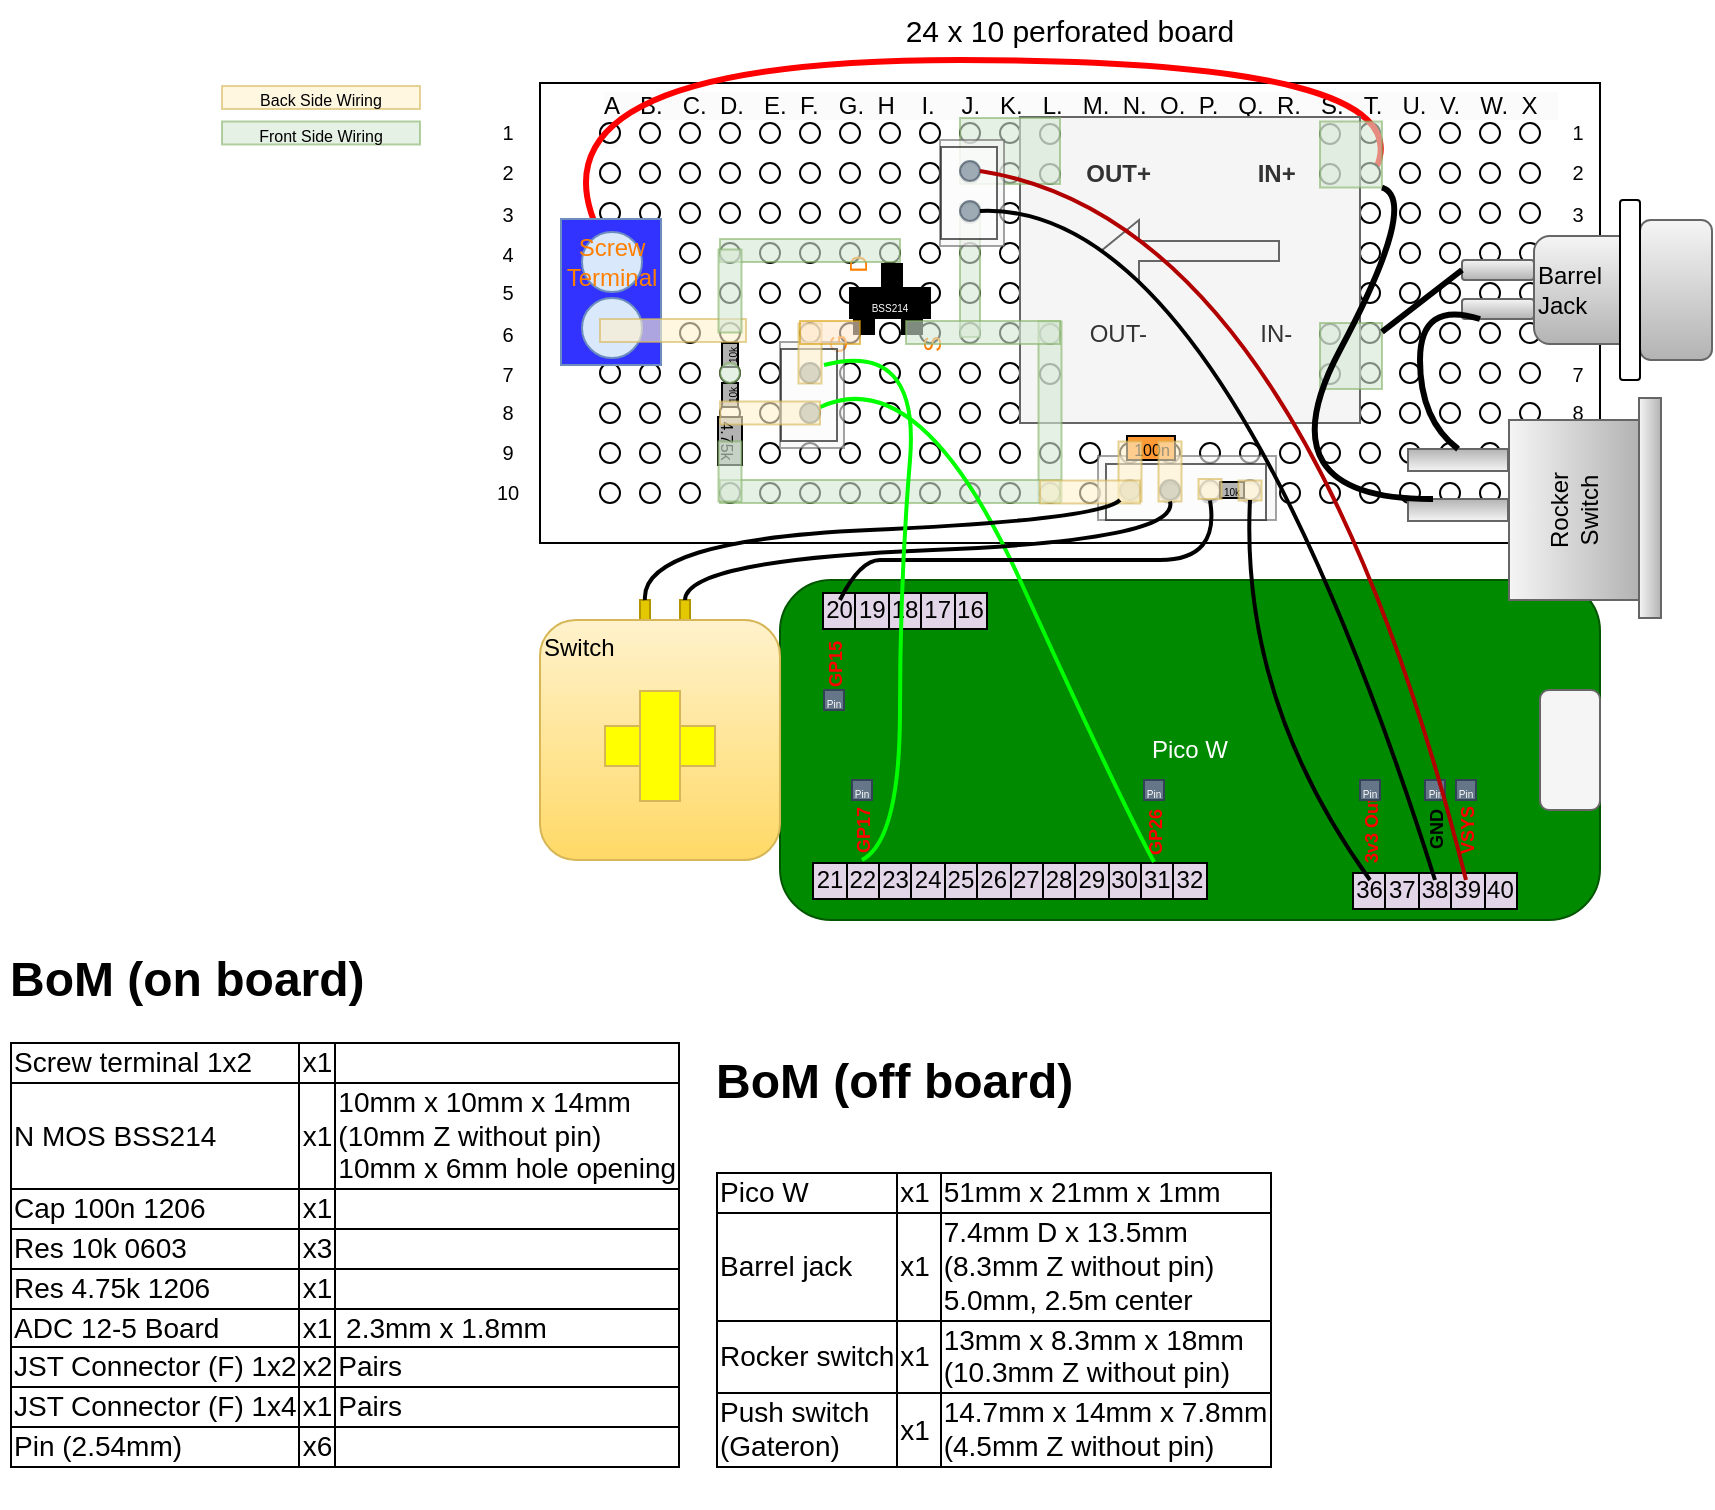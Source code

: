 <mxfile version="21.1.2" type="device">
  <diagram name="Page-1" id="1wvMdHCATP0mnGs3lpFB">
    <mxGraphModel dx="832" dy="561" grid="1" gridSize="10" guides="1" tooltips="1" connect="1" arrows="1" fold="1" page="1" pageScale="1" pageWidth="1169" pageHeight="827" math="0" shadow="0">
      <root>
        <mxCell id="0" />
        <mxCell id="1" parent="0" />
        <mxCell id="hazUilRkBuBQSuuFyQSv-60" value="" style="group;horizontal=1;verticalAlign=top;" vertex="1" connectable="0" parent="1">
          <mxGeometry x="410" y="360" width="410" height="170" as="geometry" />
        </mxCell>
        <mxCell id="hazUilRkBuBQSuuFyQSv-58" value="Pico W" style="rounded=1;whiteSpace=wrap;html=1;fillColor=#008a00;strokeColor=#005700;fontColor=#ffffff;" vertex="1" parent="hazUilRkBuBQSuuFyQSv-60">
          <mxGeometry width="410" height="170" as="geometry" />
        </mxCell>
        <mxCell id="hazUilRkBuBQSuuFyQSv-59" value="" style="rounded=1;whiteSpace=wrap;html=1;fillColor=#f5f5f5;fontColor=#333333;strokeColor=#666666;" vertex="1" parent="hazUilRkBuBQSuuFyQSv-60">
          <mxGeometry x="380" y="55" width="30" height="60" as="geometry" />
        </mxCell>
        <mxCell id="hazUilRkBuBQSuuFyQSv-118" value="&lt;table style=&quot;border: 1px solid rgb(0, 0, 0); border-collapse: collapse; background-color: rgb(225, 213, 231);&quot; border=&quot;1&quot;&gt;&lt;tbody&gt;&lt;tr&gt;&lt;td style=&quot;border-collapse: collapse;&quot; border=&quot;1&quot;&gt;36&lt;/td&gt;&lt;td&gt;37&lt;/td&gt;&lt;td&gt;38&lt;/td&gt;&lt;td&gt;39&lt;/td&gt;&lt;td&gt;40&lt;/td&gt;&lt;/tr&gt;&lt;/tbody&gt;&lt;/table&gt;" style="text;html=1;strokeColor=none;fillColor=none;align=center;verticalAlign=middle;whiteSpace=wrap;rounded=0;" vertex="1" parent="hazUilRkBuBQSuuFyQSv-60">
          <mxGeometry x="275" y="140" width="105" height="30" as="geometry" />
        </mxCell>
        <mxCell id="hazUilRkBuBQSuuFyQSv-119" value="&lt;font color=&quot;#ff0000&quot; style=&quot;font-size: 9px;&quot;&gt;3v3 Out&lt;/font&gt;" style="text;html=1;strokeColor=none;fillColor=none;align=center;verticalAlign=middle;whiteSpace=wrap;rounded=0;rotation=-90;fontStyle=1" vertex="1" parent="hazUilRkBuBQSuuFyQSv-60">
          <mxGeometry x="270" y="115" width="50" height="20" as="geometry" />
        </mxCell>
        <mxCell id="hazUilRkBuBQSuuFyQSv-120" value="&lt;font style=&quot;font-size: 9px;&quot;&gt;GND&lt;/font&gt;" style="text;html=1;strokeColor=none;fillColor=none;align=center;verticalAlign=middle;whiteSpace=wrap;rounded=0;rotation=-90;fontStyle=1" vertex="1" parent="hazUilRkBuBQSuuFyQSv-60">
          <mxGeometry x="302.5" y="115" width="50" height="20" as="geometry" />
        </mxCell>
        <mxCell id="hazUilRkBuBQSuuFyQSv-121" value="&lt;table style=&quot;border: 1px solid rgb(0, 0, 0); border-collapse: collapse; background-color: rgb(225, 213, 231);&quot; border=&quot;1&quot;&gt;&lt;tbody&gt;&lt;tr&gt;&lt;td style=&quot;border-collapse: collapse;&quot; border=&quot;1&quot;&gt;20&lt;/td&gt;&lt;td&gt;19&lt;/td&gt;&lt;td&gt;18&lt;/td&gt;&lt;td&gt;17&lt;/td&gt;&lt;td&gt;16&lt;/td&gt;&lt;/tr&gt;&lt;/tbody&gt;&lt;/table&gt;" style="text;html=1;strokeColor=none;fillColor=none;align=center;verticalAlign=middle;whiteSpace=wrap;rounded=0;" vertex="1" parent="hazUilRkBuBQSuuFyQSv-60">
          <mxGeometry x="10" width="105" height="30" as="geometry" />
        </mxCell>
        <mxCell id="hazUilRkBuBQSuuFyQSv-122" value="&lt;font color=&quot;#ff0000&quot; style=&quot;font-size: 9px;&quot;&gt;GP15&lt;/font&gt;" style="text;html=1;strokeColor=none;fillColor=none;align=center;verticalAlign=middle;whiteSpace=wrap;rounded=0;rotation=-90;fontStyle=1" vertex="1" parent="hazUilRkBuBQSuuFyQSv-60">
          <mxGeometry x="12" y="32" width="30" height="20" as="geometry" />
        </mxCell>
        <mxCell id="hazUilRkBuBQSuuFyQSv-127" value="&lt;font style=&quot;font-size: 5px;&quot;&gt;Pin&lt;/font&gt;" style="rounded=0;whiteSpace=wrap;html=1;fillColor=#647687;fontColor=#ffffff;strokeColor=#314354;" vertex="1" parent="hazUilRkBuBQSuuFyQSv-60">
          <mxGeometry x="22" y="55" width="10" height="10" as="geometry" />
        </mxCell>
        <mxCell id="hazUilRkBuBQSuuFyQSv-129" value="&lt;font style=&quot;font-size: 5px;&quot;&gt;Pin&lt;/font&gt;" style="rounded=0;whiteSpace=wrap;html=1;fillColor=#647687;fontColor=#ffffff;strokeColor=#314354;" vertex="1" parent="hazUilRkBuBQSuuFyQSv-60">
          <mxGeometry x="290" y="100" width="10" height="10" as="geometry" />
        </mxCell>
        <mxCell id="hazUilRkBuBQSuuFyQSv-137" value="&lt;font color=&quot;#ff0000&quot; style=&quot;font-size: 9px;&quot;&gt;VSYS&lt;/font&gt;" style="text;html=1;strokeColor=none;fillColor=none;align=center;verticalAlign=middle;whiteSpace=wrap;rounded=0;rotation=-90;fontStyle=1" vertex="1" parent="hazUilRkBuBQSuuFyQSv-60">
          <mxGeometry x="318" y="115" width="50" height="20" as="geometry" />
        </mxCell>
        <mxCell id="hazUilRkBuBQSuuFyQSv-138" value="&lt;font style=&quot;font-size: 5px;&quot;&gt;Pin&lt;/font&gt;" style="rounded=0;whiteSpace=wrap;html=1;fillColor=#647687;fontColor=#ffffff;strokeColor=#314354;" vertex="1" parent="hazUilRkBuBQSuuFyQSv-60">
          <mxGeometry x="322.5" y="100" width="10" height="10" as="geometry" />
        </mxCell>
        <mxCell id="hazUilRkBuBQSuuFyQSv-139" value="&lt;font style=&quot;font-size: 5px;&quot;&gt;Pin&lt;/font&gt;" style="rounded=0;whiteSpace=wrap;html=1;fillColor=#647687;fontColor=#ffffff;strokeColor=#314354;" vertex="1" parent="hazUilRkBuBQSuuFyQSv-60">
          <mxGeometry x="338" y="100" width="10" height="10" as="geometry" />
        </mxCell>
        <mxCell id="hazUilRkBuBQSuuFyQSv-140" value="&lt;table style=&quot;border: 1px solid rgb(0, 0, 0); border-collapse: collapse; background-color: rgb(225, 213, 231);&quot; border=&quot;1&quot;&gt;&lt;tbody&gt;&lt;tr&gt;&lt;td style=&quot;border-collapse: collapse;&quot; border=&quot;1&quot;&gt;21&lt;/td&gt;&lt;td&gt;22&lt;/td&gt;&lt;td&gt;23&lt;/td&gt;&lt;td&gt;24&lt;/td&gt;&lt;td&gt;25&lt;/td&gt;&lt;td&gt;26&lt;/td&gt;&lt;td&gt;27&lt;/td&gt;&lt;td&gt;28&lt;/td&gt;&lt;td&gt;29&lt;/td&gt;&lt;td&gt;30&lt;/td&gt;&lt;td&gt;31&lt;/td&gt;&lt;td&gt;32&lt;/td&gt;&lt;/tr&gt;&lt;/tbody&gt;&lt;/table&gt;" style="text;html=1;strokeColor=none;fillColor=none;align=center;verticalAlign=middle;whiteSpace=wrap;rounded=0;" vertex="1" parent="hazUilRkBuBQSuuFyQSv-60">
          <mxGeometry x="10" y="135" width="210" height="30" as="geometry" />
        </mxCell>
        <mxCell id="hazUilRkBuBQSuuFyQSv-141" value="&lt;font color=&quot;#ff0000&quot; style=&quot;font-size: 9px;&quot;&gt;GP17&lt;/font&gt;" style="text;html=1;strokeColor=none;fillColor=none;align=center;verticalAlign=middle;whiteSpace=wrap;rounded=0;rotation=-90;fontStyle=1" vertex="1" parent="hazUilRkBuBQSuuFyQSv-60">
          <mxGeometry x="26" y="115" width="30" height="20" as="geometry" />
        </mxCell>
        <mxCell id="hazUilRkBuBQSuuFyQSv-142" value="&lt;font color=&quot;#ff0000&quot; style=&quot;font-size: 9px;&quot;&gt;GP26&lt;/font&gt;" style="text;html=1;strokeColor=none;fillColor=none;align=center;verticalAlign=middle;whiteSpace=wrap;rounded=0;rotation=-90;fontStyle=1" vertex="1" parent="hazUilRkBuBQSuuFyQSv-60">
          <mxGeometry x="172" y="116" width="30" height="20" as="geometry" />
        </mxCell>
        <mxCell id="hazUilRkBuBQSuuFyQSv-160" value="&lt;font style=&quot;font-size: 5px;&quot;&gt;Pin&lt;/font&gt;" style="rounded=0;whiteSpace=wrap;html=1;fillColor=#647687;fontColor=#ffffff;strokeColor=#314354;" vertex="1" parent="hazUilRkBuBQSuuFyQSv-60">
          <mxGeometry x="182" y="100" width="10" height="10" as="geometry" />
        </mxCell>
        <mxCell id="hazUilRkBuBQSuuFyQSv-161" value="&lt;font style=&quot;font-size: 5px;&quot;&gt;Pin&lt;/font&gt;" style="rounded=0;whiteSpace=wrap;html=1;fillColor=#647687;fontColor=#ffffff;strokeColor=#314354;" vertex="1" parent="hazUilRkBuBQSuuFyQSv-60">
          <mxGeometry x="36" y="100" width="10" height="10" as="geometry" />
        </mxCell>
        <mxCell id="vGI9dAIOgNJk3KFAiJ7O-1" value="" style="rounded=0;whiteSpace=wrap;html=1;fillColor=none;" parent="1" vertex="1">
          <mxGeometry x="290" y="111.5" width="530" height="230" as="geometry" />
        </mxCell>
        <mxCell id="vGI9dAIOgNJk3KFAiJ7O-3" value="" style="ellipse;whiteSpace=wrap;html=1;aspect=fixed;" parent="1" vertex="1">
          <mxGeometry x="340" y="131.5" width="10" height="10" as="geometry" />
        </mxCell>
        <mxCell id="vGI9dAIOgNJk3KFAiJ7O-4" value="" style="ellipse;whiteSpace=wrap;html=1;aspect=fixed;" parent="1" vertex="1">
          <mxGeometry x="360" y="131.5" width="10" height="10" as="geometry" />
        </mxCell>
        <mxCell id="vGI9dAIOgNJk3KFAiJ7O-5" value="" style="ellipse;whiteSpace=wrap;html=1;aspect=fixed;" parent="1" vertex="1">
          <mxGeometry x="380" y="131.5" width="10" height="10" as="geometry" />
        </mxCell>
        <mxCell id="vGI9dAIOgNJk3KFAiJ7O-6" value="" style="ellipse;whiteSpace=wrap;html=1;aspect=fixed;" parent="1" vertex="1">
          <mxGeometry x="400" y="131.5" width="10" height="10" as="geometry" />
        </mxCell>
        <mxCell id="vGI9dAIOgNJk3KFAiJ7O-7" value="" style="ellipse;whiteSpace=wrap;html=1;aspect=fixed;" parent="1" vertex="1">
          <mxGeometry x="420" y="131.5" width="10" height="10" as="geometry" />
        </mxCell>
        <mxCell id="vGI9dAIOgNJk3KFAiJ7O-8" value="" style="ellipse;whiteSpace=wrap;html=1;aspect=fixed;" parent="1" vertex="1">
          <mxGeometry x="440" y="131.5" width="10" height="10" as="geometry" />
        </mxCell>
        <mxCell id="vGI9dAIOgNJk3KFAiJ7O-9" value="" style="ellipse;whiteSpace=wrap;html=1;aspect=fixed;" parent="1" vertex="1">
          <mxGeometry x="460" y="131.5" width="10" height="10" as="geometry" />
        </mxCell>
        <mxCell id="vGI9dAIOgNJk3KFAiJ7O-10" value="" style="ellipse;whiteSpace=wrap;html=1;aspect=fixed;" parent="1" vertex="1">
          <mxGeometry x="480" y="131.5" width="10" height="10" as="geometry" />
        </mxCell>
        <mxCell id="vGI9dAIOgNJk3KFAiJ7O-11" value="" style="ellipse;whiteSpace=wrap;html=1;aspect=fixed;" parent="1" vertex="1">
          <mxGeometry x="500" y="131.5" width="10" height="10" as="geometry" />
        </mxCell>
        <mxCell id="vGI9dAIOgNJk3KFAiJ7O-12" value="" style="ellipse;whiteSpace=wrap;html=1;aspect=fixed;" parent="1" vertex="1">
          <mxGeometry x="520" y="131.5" width="10" height="10" as="geometry" />
        </mxCell>
        <mxCell id="vGI9dAIOgNJk3KFAiJ7O-13" value="" style="ellipse;whiteSpace=wrap;html=1;aspect=fixed;" parent="1" vertex="1">
          <mxGeometry x="540" y="131.5" width="10" height="10" as="geometry" />
        </mxCell>
        <mxCell id="vGI9dAIOgNJk3KFAiJ7O-14" value="" style="ellipse;whiteSpace=wrap;html=1;aspect=fixed;" parent="1" vertex="1">
          <mxGeometry x="560" y="131.5" width="10" height="10" as="geometry" />
        </mxCell>
        <mxCell id="vGI9dAIOgNJk3KFAiJ7O-15" value="" style="ellipse;whiteSpace=wrap;html=1;aspect=fixed;" parent="1" vertex="1">
          <mxGeometry x="580" y="131.5" width="10" height="10" as="geometry" />
        </mxCell>
        <mxCell id="vGI9dAIOgNJk3KFAiJ7O-16" value="" style="ellipse;whiteSpace=wrap;html=1;aspect=fixed;" parent="1" vertex="1">
          <mxGeometry x="600" y="131.5" width="10" height="10" as="geometry" />
        </mxCell>
        <mxCell id="vGI9dAIOgNJk3KFAiJ7O-17" value="" style="ellipse;whiteSpace=wrap;html=1;aspect=fixed;" parent="1" vertex="1">
          <mxGeometry x="620" y="131.5" width="10" height="10" as="geometry" />
        </mxCell>
        <mxCell id="vGI9dAIOgNJk3KFAiJ7O-18" value="" style="ellipse;whiteSpace=wrap;html=1;aspect=fixed;" parent="1" vertex="1">
          <mxGeometry x="640" y="131.5" width="10" height="10" as="geometry" />
        </mxCell>
        <mxCell id="vGI9dAIOgNJk3KFAiJ7O-19" value="" style="ellipse;whiteSpace=wrap;html=1;aspect=fixed;" parent="1" vertex="1">
          <mxGeometry x="660" y="131.5" width="10" height="10" as="geometry" />
        </mxCell>
        <mxCell id="vGI9dAIOgNJk3KFAiJ7O-20" value="" style="ellipse;whiteSpace=wrap;html=1;aspect=fixed;" parent="1" vertex="1">
          <mxGeometry x="680" y="131.5" width="10" height="10" as="geometry" />
        </mxCell>
        <mxCell id="vGI9dAIOgNJk3KFAiJ7O-21" value="" style="ellipse;whiteSpace=wrap;html=1;aspect=fixed;" parent="1" vertex="1">
          <mxGeometry x="700" y="131.5" width="10" height="10" as="geometry" />
        </mxCell>
        <mxCell id="vGI9dAIOgNJk3KFAiJ7O-22" value="" style="ellipse;whiteSpace=wrap;html=1;aspect=fixed;" parent="1" vertex="1">
          <mxGeometry x="720" y="131.5" width="10" height="10" as="geometry" />
        </mxCell>
        <mxCell id="vGI9dAIOgNJk3KFAiJ7O-23" value="" style="ellipse;whiteSpace=wrap;html=1;aspect=fixed;" parent="1" vertex="1">
          <mxGeometry x="740" y="131.5" width="10" height="10" as="geometry" />
        </mxCell>
        <mxCell id="vGI9dAIOgNJk3KFAiJ7O-24" value="" style="ellipse;whiteSpace=wrap;html=1;aspect=fixed;" parent="1" vertex="1">
          <mxGeometry x="760" y="131.5" width="10" height="10" as="geometry" />
        </mxCell>
        <mxCell id="vGI9dAIOgNJk3KFAiJ7O-25" value="" style="ellipse;whiteSpace=wrap;html=1;aspect=fixed;" parent="1" vertex="1">
          <mxGeometry x="780" y="131.5" width="10" height="10" as="geometry" />
        </mxCell>
        <mxCell id="vGI9dAIOgNJk3KFAiJ7O-29" value="&lt;span style=&quot;color: rgb(0, 0, 0); font-family: Helvetica; font-style: normal; font-variant-ligatures: normal; font-variant-caps: normal; font-weight: 400; letter-spacing: normal; orphans: 2; text-align: left; text-indent: 0px; text-transform: none; widows: 2; word-spacing: 0px; -webkit-text-stroke-width: 0px; background-color: rgb(251, 251, 251); text-decoration-thickness: initial; text-decoration-style: initial; text-decoration-color: initial; float: none; display: inline !important;&quot;&gt;&lt;font style=&quot;font-size: 12px;&quot;&gt;A&amp;nbsp; &amp;nbsp;B.&amp;nbsp; &amp;nbsp;C.&amp;nbsp; D.&amp;nbsp; &amp;nbsp;E.&amp;nbsp; F.&amp;nbsp; &amp;nbsp;G.&amp;nbsp; H&amp;nbsp; &amp;nbsp; I.&amp;nbsp; &amp;nbsp; J.&amp;nbsp; &amp;nbsp;K.&amp;nbsp; &amp;nbsp;L.&amp;nbsp; &amp;nbsp;M.&amp;nbsp; N.&amp;nbsp; O.&amp;nbsp; P.&amp;nbsp; &amp;nbsp;Q.&amp;nbsp; R.&amp;nbsp; &amp;nbsp;S.&amp;nbsp; &amp;nbsp;T.&amp;nbsp; &amp;nbsp;U.&amp;nbsp; V.&amp;nbsp; &amp;nbsp;W.&amp;nbsp; X&amp;nbsp; &amp;nbsp; &amp;nbsp;&amp;nbsp;&lt;/font&gt;&lt;/span&gt;" style="text;whiteSpace=wrap;html=1;fillColor=none;" parent="1" vertex="1">
          <mxGeometry x="320" y="108.5" width="480" height="20" as="geometry" />
        </mxCell>
        <mxCell id="vGI9dAIOgNJk3KFAiJ7O-30" value="" style="ellipse;whiteSpace=wrap;html=1;aspect=fixed;" parent="1" vertex="1">
          <mxGeometry x="320" y="131.5" width="10" height="10" as="geometry" />
        </mxCell>
        <mxCell id="vGI9dAIOgNJk3KFAiJ7O-31" value="" style="ellipse;whiteSpace=wrap;html=1;aspect=fixed;" parent="1" vertex="1">
          <mxGeometry x="340" y="151.5" width="10" height="10" as="geometry" />
        </mxCell>
        <mxCell id="vGI9dAIOgNJk3KFAiJ7O-32" value="" style="ellipse;whiteSpace=wrap;html=1;aspect=fixed;" parent="1" vertex="1">
          <mxGeometry x="360" y="151.5" width="10" height="10" as="geometry" />
        </mxCell>
        <mxCell id="vGI9dAIOgNJk3KFAiJ7O-33" value="" style="ellipse;whiteSpace=wrap;html=1;aspect=fixed;" parent="1" vertex="1">
          <mxGeometry x="380" y="151.5" width="10" height="10" as="geometry" />
        </mxCell>
        <mxCell id="vGI9dAIOgNJk3KFAiJ7O-34" value="" style="ellipse;whiteSpace=wrap;html=1;aspect=fixed;" parent="1" vertex="1">
          <mxGeometry x="400" y="151.5" width="10" height="10" as="geometry" />
        </mxCell>
        <mxCell id="vGI9dAIOgNJk3KFAiJ7O-35" value="" style="ellipse;whiteSpace=wrap;html=1;aspect=fixed;" parent="1" vertex="1">
          <mxGeometry x="420" y="151.5" width="10" height="10" as="geometry" />
        </mxCell>
        <mxCell id="vGI9dAIOgNJk3KFAiJ7O-36" value="" style="ellipse;whiteSpace=wrap;html=1;aspect=fixed;" parent="1" vertex="1">
          <mxGeometry x="440" y="151.5" width="10" height="10" as="geometry" />
        </mxCell>
        <mxCell id="vGI9dAIOgNJk3KFAiJ7O-37" value="" style="ellipse;whiteSpace=wrap;html=1;aspect=fixed;" parent="1" vertex="1">
          <mxGeometry x="460" y="151.5" width="10" height="10" as="geometry" />
        </mxCell>
        <mxCell id="vGI9dAIOgNJk3KFAiJ7O-38" value="" style="ellipse;whiteSpace=wrap;html=1;aspect=fixed;" parent="1" vertex="1">
          <mxGeometry x="480" y="151.5" width="10" height="10" as="geometry" />
        </mxCell>
        <mxCell id="vGI9dAIOgNJk3KFAiJ7O-39" value="" style="ellipse;whiteSpace=wrap;html=1;aspect=fixed;" parent="1" vertex="1">
          <mxGeometry x="500" y="151.5" width="10" height="10" as="geometry" />
        </mxCell>
        <mxCell id="vGI9dAIOgNJk3KFAiJ7O-40" value="" style="ellipse;whiteSpace=wrap;html=1;aspect=fixed;" parent="1" vertex="1">
          <mxGeometry x="520" y="151.5" width="10" height="10" as="geometry" />
        </mxCell>
        <mxCell id="vGI9dAIOgNJk3KFAiJ7O-41" value="" style="ellipse;whiteSpace=wrap;html=1;aspect=fixed;" parent="1" vertex="1">
          <mxGeometry x="540" y="151.5" width="10" height="10" as="geometry" />
        </mxCell>
        <mxCell id="vGI9dAIOgNJk3KFAiJ7O-42" value="" style="ellipse;whiteSpace=wrap;html=1;aspect=fixed;" parent="1" vertex="1">
          <mxGeometry x="560" y="151.5" width="10" height="10" as="geometry" />
        </mxCell>
        <mxCell id="vGI9dAIOgNJk3KFAiJ7O-43" value="" style="ellipse;whiteSpace=wrap;html=1;aspect=fixed;" parent="1" vertex="1">
          <mxGeometry x="580" y="151.5" width="10" height="10" as="geometry" />
        </mxCell>
        <mxCell id="vGI9dAIOgNJk3KFAiJ7O-44" value="" style="ellipse;whiteSpace=wrap;html=1;aspect=fixed;" parent="1" vertex="1">
          <mxGeometry x="600" y="151.5" width="10" height="10" as="geometry" />
        </mxCell>
        <mxCell id="vGI9dAIOgNJk3KFAiJ7O-45" value="" style="ellipse;whiteSpace=wrap;html=1;aspect=fixed;" parent="1" vertex="1">
          <mxGeometry x="620" y="151.5" width="10" height="10" as="geometry" />
        </mxCell>
        <mxCell id="vGI9dAIOgNJk3KFAiJ7O-46" value="" style="ellipse;whiteSpace=wrap;html=1;aspect=fixed;" parent="1" vertex="1">
          <mxGeometry x="640" y="151.5" width="10" height="10" as="geometry" />
        </mxCell>
        <mxCell id="vGI9dAIOgNJk3KFAiJ7O-47" value="" style="ellipse;whiteSpace=wrap;html=1;aspect=fixed;" parent="1" vertex="1">
          <mxGeometry x="660" y="151.5" width="10" height="10" as="geometry" />
        </mxCell>
        <mxCell id="vGI9dAIOgNJk3KFAiJ7O-48" value="" style="ellipse;whiteSpace=wrap;html=1;aspect=fixed;" parent="1" vertex="1">
          <mxGeometry x="680" y="151.5" width="10" height="10" as="geometry" />
        </mxCell>
        <mxCell id="hazUilRkBuBQSuuFyQSv-145" style="edgeStyle=none;orthogonalLoop=1;jettySize=auto;html=1;exitX=1;exitY=0;exitDx=0;exitDy=0;entryX=0;entryY=0.75;entryDx=0;entryDy=0;curved=1;strokeColor=#FF0000;strokeWidth=3;" edge="1" parent="1" source="vGI9dAIOgNJk3KFAiJ7O-49">
          <mxGeometry relative="1" as="geometry">
            <mxPoint x="327.875" y="201.5" as="targetPoint" />
            <Array as="points">
              <mxPoint x="730" y="100" />
              <mxPoint x="270" y="100" />
            </Array>
          </mxGeometry>
        </mxCell>
        <mxCell id="vGI9dAIOgNJk3KFAiJ7O-49" value="" style="ellipse;whiteSpace=wrap;html=1;aspect=fixed;" parent="1" vertex="1">
          <mxGeometry x="700" y="151.5" width="10" height="10" as="geometry" />
        </mxCell>
        <mxCell id="vGI9dAIOgNJk3KFAiJ7O-50" value="" style="ellipse;whiteSpace=wrap;html=1;aspect=fixed;" parent="1" vertex="1">
          <mxGeometry x="720" y="151.5" width="10" height="10" as="geometry" />
        </mxCell>
        <mxCell id="vGI9dAIOgNJk3KFAiJ7O-51" value="" style="ellipse;whiteSpace=wrap;html=1;aspect=fixed;" parent="1" vertex="1">
          <mxGeometry x="740" y="151.5" width="10" height="10" as="geometry" />
        </mxCell>
        <mxCell id="vGI9dAIOgNJk3KFAiJ7O-52" value="" style="ellipse;whiteSpace=wrap;html=1;aspect=fixed;" parent="1" vertex="1">
          <mxGeometry x="760" y="151.5" width="10" height="10" as="geometry" />
        </mxCell>
        <mxCell id="vGI9dAIOgNJk3KFAiJ7O-53" value="" style="ellipse;whiteSpace=wrap;html=1;aspect=fixed;" parent="1" vertex="1">
          <mxGeometry x="780" y="151.5" width="10" height="10" as="geometry" />
        </mxCell>
        <mxCell id="vGI9dAIOgNJk3KFAiJ7O-54" value="" style="ellipse;whiteSpace=wrap;html=1;aspect=fixed;" parent="1" vertex="1">
          <mxGeometry x="320" y="151.5" width="10" height="10" as="geometry" />
        </mxCell>
        <mxCell id="vGI9dAIOgNJk3KFAiJ7O-55" value="" style="ellipse;whiteSpace=wrap;html=1;aspect=fixed;" parent="1" vertex="1">
          <mxGeometry x="340" y="171.5" width="10" height="10" as="geometry" />
        </mxCell>
        <mxCell id="vGI9dAIOgNJk3KFAiJ7O-56" value="" style="ellipse;whiteSpace=wrap;html=1;aspect=fixed;" parent="1" vertex="1">
          <mxGeometry x="360" y="171.5" width="10" height="10" as="geometry" />
        </mxCell>
        <mxCell id="vGI9dAIOgNJk3KFAiJ7O-57" value="" style="ellipse;whiteSpace=wrap;html=1;aspect=fixed;" parent="1" vertex="1">
          <mxGeometry x="380" y="171.5" width="10" height="10" as="geometry" />
        </mxCell>
        <mxCell id="vGI9dAIOgNJk3KFAiJ7O-58" value="" style="ellipse;whiteSpace=wrap;html=1;aspect=fixed;" parent="1" vertex="1">
          <mxGeometry x="400" y="171.5" width="10" height="10" as="geometry" />
        </mxCell>
        <mxCell id="vGI9dAIOgNJk3KFAiJ7O-59" value="" style="ellipse;whiteSpace=wrap;html=1;aspect=fixed;" parent="1" vertex="1">
          <mxGeometry x="420" y="171.5" width="10" height="10" as="geometry" />
        </mxCell>
        <mxCell id="vGI9dAIOgNJk3KFAiJ7O-60" value="" style="ellipse;whiteSpace=wrap;html=1;aspect=fixed;" parent="1" vertex="1">
          <mxGeometry x="440" y="171.5" width="10" height="10" as="geometry" />
        </mxCell>
        <mxCell id="vGI9dAIOgNJk3KFAiJ7O-61" value="" style="ellipse;whiteSpace=wrap;html=1;aspect=fixed;" parent="1" vertex="1">
          <mxGeometry x="460" y="171.5" width="10" height="10" as="geometry" />
        </mxCell>
        <mxCell id="vGI9dAIOgNJk3KFAiJ7O-62" value="" style="ellipse;whiteSpace=wrap;html=1;aspect=fixed;" parent="1" vertex="1">
          <mxGeometry x="480" y="171.5" width="10" height="10" as="geometry" />
        </mxCell>
        <mxCell id="vGI9dAIOgNJk3KFAiJ7O-63" value="" style="ellipse;whiteSpace=wrap;html=1;aspect=fixed;" parent="1" vertex="1">
          <mxGeometry x="500" y="171.5" width="10" height="10" as="geometry" />
        </mxCell>
        <mxCell id="vGI9dAIOgNJk3KFAiJ7O-64" value="" style="ellipse;whiteSpace=wrap;html=1;aspect=fixed;" parent="1" vertex="1">
          <mxGeometry x="520" y="171.5" width="10" height="10" as="geometry" />
        </mxCell>
        <mxCell id="vGI9dAIOgNJk3KFAiJ7O-65" value="" style="ellipse;whiteSpace=wrap;html=1;aspect=fixed;" parent="1" vertex="1">
          <mxGeometry x="540" y="171.5" width="10" height="10" as="geometry" />
        </mxCell>
        <mxCell id="vGI9dAIOgNJk3KFAiJ7O-66" value="" style="ellipse;whiteSpace=wrap;html=1;aspect=fixed;" parent="1" vertex="1">
          <mxGeometry x="560" y="171.5" width="10" height="10" as="geometry" />
        </mxCell>
        <mxCell id="vGI9dAIOgNJk3KFAiJ7O-67" value="" style="ellipse;whiteSpace=wrap;html=1;aspect=fixed;" parent="1" vertex="1">
          <mxGeometry x="580" y="171.5" width="10" height="10" as="geometry" />
        </mxCell>
        <mxCell id="vGI9dAIOgNJk3KFAiJ7O-68" value="" style="ellipse;whiteSpace=wrap;html=1;aspect=fixed;" parent="1" vertex="1">
          <mxGeometry x="600" y="171.5" width="10" height="10" as="geometry" />
        </mxCell>
        <mxCell id="vGI9dAIOgNJk3KFAiJ7O-69" value="" style="ellipse;whiteSpace=wrap;html=1;aspect=fixed;" parent="1" vertex="1">
          <mxGeometry x="620" y="171.5" width="10" height="10" as="geometry" />
        </mxCell>
        <mxCell id="vGI9dAIOgNJk3KFAiJ7O-70" value="" style="ellipse;whiteSpace=wrap;html=1;aspect=fixed;" parent="1" vertex="1">
          <mxGeometry x="640" y="171.5" width="10" height="10" as="geometry" />
        </mxCell>
        <mxCell id="vGI9dAIOgNJk3KFAiJ7O-71" value="" style="ellipse;whiteSpace=wrap;html=1;aspect=fixed;" parent="1" vertex="1">
          <mxGeometry x="660" y="171.5" width="10" height="10" as="geometry" />
        </mxCell>
        <mxCell id="vGI9dAIOgNJk3KFAiJ7O-72" value="" style="ellipse;whiteSpace=wrap;html=1;aspect=fixed;" parent="1" vertex="1">
          <mxGeometry x="680" y="171.5" width="10" height="10" as="geometry" />
        </mxCell>
        <mxCell id="vGI9dAIOgNJk3KFAiJ7O-73" value="" style="ellipse;whiteSpace=wrap;html=1;aspect=fixed;" parent="1" vertex="1">
          <mxGeometry x="700" y="171.5" width="10" height="10" as="geometry" />
        </mxCell>
        <mxCell id="vGI9dAIOgNJk3KFAiJ7O-74" value="" style="ellipse;whiteSpace=wrap;html=1;aspect=fixed;" parent="1" vertex="1">
          <mxGeometry x="720" y="171.5" width="10" height="10" as="geometry" />
        </mxCell>
        <mxCell id="vGI9dAIOgNJk3KFAiJ7O-75" value="" style="ellipse;whiteSpace=wrap;html=1;aspect=fixed;" parent="1" vertex="1">
          <mxGeometry x="740" y="171.5" width="10" height="10" as="geometry" />
        </mxCell>
        <mxCell id="vGI9dAIOgNJk3KFAiJ7O-76" value="" style="ellipse;whiteSpace=wrap;html=1;aspect=fixed;" parent="1" vertex="1">
          <mxGeometry x="760" y="171.5" width="10" height="10" as="geometry" />
        </mxCell>
        <mxCell id="vGI9dAIOgNJk3KFAiJ7O-77" value="" style="ellipse;whiteSpace=wrap;html=1;aspect=fixed;" parent="1" vertex="1">
          <mxGeometry x="780" y="171.5" width="10" height="10" as="geometry" />
        </mxCell>
        <mxCell id="vGI9dAIOgNJk3KFAiJ7O-78" value="" style="ellipse;whiteSpace=wrap;html=1;aspect=fixed;" parent="1" vertex="1">
          <mxGeometry x="320" y="171.5" width="10" height="10" as="geometry" />
        </mxCell>
        <mxCell id="vGI9dAIOgNJk3KFAiJ7O-79" value="" style="ellipse;whiteSpace=wrap;html=1;aspect=fixed;" parent="1" vertex="1">
          <mxGeometry x="340" y="191.5" width="10" height="10" as="geometry" />
        </mxCell>
        <mxCell id="vGI9dAIOgNJk3KFAiJ7O-80" value="" style="ellipse;whiteSpace=wrap;html=1;aspect=fixed;" parent="1" vertex="1">
          <mxGeometry x="360" y="191.5" width="10" height="10" as="geometry" />
        </mxCell>
        <mxCell id="vGI9dAIOgNJk3KFAiJ7O-81" value="" style="ellipse;whiteSpace=wrap;html=1;aspect=fixed;" parent="1" vertex="1">
          <mxGeometry x="380" y="191.5" width="10" height="10" as="geometry" />
        </mxCell>
        <mxCell id="vGI9dAIOgNJk3KFAiJ7O-82" value="" style="ellipse;whiteSpace=wrap;html=1;aspect=fixed;" parent="1" vertex="1">
          <mxGeometry x="400" y="191.5" width="10" height="10" as="geometry" />
        </mxCell>
        <mxCell id="vGI9dAIOgNJk3KFAiJ7O-83" value="" style="ellipse;whiteSpace=wrap;html=1;aspect=fixed;" parent="1" vertex="1">
          <mxGeometry x="420" y="191.5" width="10" height="10" as="geometry" />
        </mxCell>
        <mxCell id="vGI9dAIOgNJk3KFAiJ7O-84" value="" style="ellipse;whiteSpace=wrap;html=1;aspect=fixed;" parent="1" vertex="1">
          <mxGeometry x="440" y="191.5" width="10" height="10" as="geometry" />
        </mxCell>
        <mxCell id="vGI9dAIOgNJk3KFAiJ7O-85" value="" style="ellipse;whiteSpace=wrap;html=1;aspect=fixed;" parent="1" vertex="1">
          <mxGeometry x="460" y="191.5" width="10" height="10" as="geometry" />
        </mxCell>
        <mxCell id="vGI9dAIOgNJk3KFAiJ7O-86" value="" style="ellipse;whiteSpace=wrap;html=1;aspect=fixed;" parent="1" vertex="1">
          <mxGeometry x="480" y="191.5" width="10" height="10" as="geometry" />
        </mxCell>
        <mxCell id="vGI9dAIOgNJk3KFAiJ7O-87" value="" style="ellipse;whiteSpace=wrap;html=1;aspect=fixed;" parent="1" vertex="1">
          <mxGeometry x="500" y="191.5" width="10" height="10" as="geometry" />
        </mxCell>
        <mxCell id="vGI9dAIOgNJk3KFAiJ7O-88" value="" style="ellipse;whiteSpace=wrap;html=1;aspect=fixed;" parent="1" vertex="1">
          <mxGeometry x="520" y="191.5" width="10" height="10" as="geometry" />
        </mxCell>
        <mxCell id="vGI9dAIOgNJk3KFAiJ7O-89" value="" style="ellipse;whiteSpace=wrap;html=1;aspect=fixed;" parent="1" vertex="1">
          <mxGeometry x="540" y="191.5" width="10" height="10" as="geometry" />
        </mxCell>
        <mxCell id="vGI9dAIOgNJk3KFAiJ7O-90" value="" style="ellipse;whiteSpace=wrap;html=1;aspect=fixed;" parent="1" vertex="1">
          <mxGeometry x="560" y="191.5" width="10" height="10" as="geometry" />
        </mxCell>
        <mxCell id="vGI9dAIOgNJk3KFAiJ7O-91" value="" style="ellipse;whiteSpace=wrap;html=1;aspect=fixed;" parent="1" vertex="1">
          <mxGeometry x="580" y="191.5" width="10" height="10" as="geometry" />
        </mxCell>
        <mxCell id="vGI9dAIOgNJk3KFAiJ7O-92" value="" style="ellipse;whiteSpace=wrap;html=1;aspect=fixed;" parent="1" vertex="1">
          <mxGeometry x="600" y="191.5" width="10" height="10" as="geometry" />
        </mxCell>
        <mxCell id="vGI9dAIOgNJk3KFAiJ7O-93" value="" style="ellipse;whiteSpace=wrap;html=1;aspect=fixed;" parent="1" vertex="1">
          <mxGeometry x="620" y="191.5" width="10" height="10" as="geometry" />
        </mxCell>
        <mxCell id="vGI9dAIOgNJk3KFAiJ7O-94" value="" style="ellipse;whiteSpace=wrap;html=1;aspect=fixed;" parent="1" vertex="1">
          <mxGeometry x="640" y="191.5" width="10" height="10" as="geometry" />
        </mxCell>
        <mxCell id="vGI9dAIOgNJk3KFAiJ7O-95" value="" style="ellipse;whiteSpace=wrap;html=1;aspect=fixed;" parent="1" vertex="1">
          <mxGeometry x="660" y="191.5" width="10" height="10" as="geometry" />
        </mxCell>
        <mxCell id="vGI9dAIOgNJk3KFAiJ7O-96" value="" style="ellipse;whiteSpace=wrap;html=1;aspect=fixed;" parent="1" vertex="1">
          <mxGeometry x="680" y="191.5" width="10" height="10" as="geometry" />
        </mxCell>
        <mxCell id="vGI9dAIOgNJk3KFAiJ7O-97" value="" style="ellipse;whiteSpace=wrap;html=1;aspect=fixed;" parent="1" vertex="1">
          <mxGeometry x="700" y="191.5" width="10" height="10" as="geometry" />
        </mxCell>
        <mxCell id="vGI9dAIOgNJk3KFAiJ7O-98" value="" style="ellipse;whiteSpace=wrap;html=1;aspect=fixed;" parent="1" vertex="1">
          <mxGeometry x="720" y="191.5" width="10" height="10" as="geometry" />
        </mxCell>
        <mxCell id="vGI9dAIOgNJk3KFAiJ7O-99" value="" style="ellipse;whiteSpace=wrap;html=1;aspect=fixed;" parent="1" vertex="1">
          <mxGeometry x="740" y="191.5" width="10" height="10" as="geometry" />
        </mxCell>
        <mxCell id="vGI9dAIOgNJk3KFAiJ7O-100" value="" style="ellipse;whiteSpace=wrap;html=1;aspect=fixed;" parent="1" vertex="1">
          <mxGeometry x="760" y="191.5" width="10" height="10" as="geometry" />
        </mxCell>
        <mxCell id="vGI9dAIOgNJk3KFAiJ7O-101" value="" style="ellipse;whiteSpace=wrap;html=1;aspect=fixed;" parent="1" vertex="1">
          <mxGeometry x="780" y="191.5" width="10" height="10" as="geometry" />
        </mxCell>
        <mxCell id="vGI9dAIOgNJk3KFAiJ7O-102" value="" style="ellipse;whiteSpace=wrap;html=1;aspect=fixed;" parent="1" vertex="1">
          <mxGeometry x="320" y="191.5" width="10" height="10" as="geometry" />
        </mxCell>
        <mxCell id="vGI9dAIOgNJk3KFAiJ7O-103" value="" style="ellipse;whiteSpace=wrap;html=1;aspect=fixed;" parent="1" vertex="1">
          <mxGeometry x="340" y="211.5" width="10" height="10" as="geometry" />
        </mxCell>
        <mxCell id="vGI9dAIOgNJk3KFAiJ7O-104" value="" style="ellipse;whiteSpace=wrap;html=1;aspect=fixed;" parent="1" vertex="1">
          <mxGeometry x="360" y="211.5" width="10" height="10" as="geometry" />
        </mxCell>
        <mxCell id="vGI9dAIOgNJk3KFAiJ7O-105" value="" style="ellipse;whiteSpace=wrap;html=1;aspect=fixed;" parent="1" vertex="1">
          <mxGeometry x="380" y="211.5" width="10" height="10" as="geometry" />
        </mxCell>
        <mxCell id="vGI9dAIOgNJk3KFAiJ7O-106" value="" style="ellipse;whiteSpace=wrap;html=1;aspect=fixed;" parent="1" vertex="1">
          <mxGeometry x="400" y="211.5" width="10" height="10" as="geometry" />
        </mxCell>
        <mxCell id="vGI9dAIOgNJk3KFAiJ7O-107" value="" style="ellipse;whiteSpace=wrap;html=1;aspect=fixed;" parent="1" vertex="1">
          <mxGeometry x="420" y="211.5" width="10" height="10" as="geometry" />
        </mxCell>
        <mxCell id="vGI9dAIOgNJk3KFAiJ7O-108" value="" style="ellipse;whiteSpace=wrap;html=1;aspect=fixed;" parent="1" vertex="1">
          <mxGeometry x="440" y="211.5" width="10" height="10" as="geometry" />
        </mxCell>
        <mxCell id="vGI9dAIOgNJk3KFAiJ7O-109" value="" style="ellipse;whiteSpace=wrap;html=1;aspect=fixed;" parent="1" vertex="1">
          <mxGeometry x="460" y="211.5" width="10" height="10" as="geometry" />
        </mxCell>
        <mxCell id="vGI9dAIOgNJk3KFAiJ7O-110" value="" style="ellipse;whiteSpace=wrap;html=1;aspect=fixed;" parent="1" vertex="1">
          <mxGeometry x="480" y="211.5" width="10" height="10" as="geometry" />
        </mxCell>
        <mxCell id="vGI9dAIOgNJk3KFAiJ7O-111" value="" style="ellipse;whiteSpace=wrap;html=1;aspect=fixed;" parent="1" vertex="1">
          <mxGeometry x="500" y="211.5" width="10" height="10" as="geometry" />
        </mxCell>
        <mxCell id="vGI9dAIOgNJk3KFAiJ7O-112" value="" style="ellipse;whiteSpace=wrap;html=1;aspect=fixed;" parent="1" vertex="1">
          <mxGeometry x="520" y="211.5" width="10" height="10" as="geometry" />
        </mxCell>
        <mxCell id="vGI9dAIOgNJk3KFAiJ7O-113" value="" style="ellipse;whiteSpace=wrap;html=1;aspect=fixed;" parent="1" vertex="1">
          <mxGeometry x="540" y="211.5" width="10" height="10" as="geometry" />
        </mxCell>
        <mxCell id="vGI9dAIOgNJk3KFAiJ7O-114" value="" style="ellipse;whiteSpace=wrap;html=1;aspect=fixed;" parent="1" vertex="1">
          <mxGeometry x="560" y="211.5" width="10" height="10" as="geometry" />
        </mxCell>
        <mxCell id="vGI9dAIOgNJk3KFAiJ7O-115" value="" style="ellipse;whiteSpace=wrap;html=1;aspect=fixed;" parent="1" vertex="1">
          <mxGeometry x="580" y="211.5" width="10" height="10" as="geometry" />
        </mxCell>
        <mxCell id="vGI9dAIOgNJk3KFAiJ7O-116" value="" style="ellipse;whiteSpace=wrap;html=1;aspect=fixed;" parent="1" vertex="1">
          <mxGeometry x="600" y="211.5" width="10" height="10" as="geometry" />
        </mxCell>
        <mxCell id="vGI9dAIOgNJk3KFAiJ7O-117" value="" style="ellipse;whiteSpace=wrap;html=1;aspect=fixed;" parent="1" vertex="1">
          <mxGeometry x="620" y="211.5" width="10" height="10" as="geometry" />
        </mxCell>
        <mxCell id="vGI9dAIOgNJk3KFAiJ7O-118" value="" style="ellipse;whiteSpace=wrap;html=1;aspect=fixed;" parent="1" vertex="1">
          <mxGeometry x="640" y="211.5" width="10" height="10" as="geometry" />
        </mxCell>
        <mxCell id="vGI9dAIOgNJk3KFAiJ7O-119" value="" style="ellipse;whiteSpace=wrap;html=1;aspect=fixed;" parent="1" vertex="1">
          <mxGeometry x="660" y="211.5" width="10" height="10" as="geometry" />
        </mxCell>
        <mxCell id="vGI9dAIOgNJk3KFAiJ7O-120" value="" style="ellipse;whiteSpace=wrap;html=1;aspect=fixed;" parent="1" vertex="1">
          <mxGeometry x="680" y="211.5" width="10" height="10" as="geometry" />
        </mxCell>
        <mxCell id="vGI9dAIOgNJk3KFAiJ7O-121" value="" style="ellipse;whiteSpace=wrap;html=1;aspect=fixed;" parent="1" vertex="1">
          <mxGeometry x="700" y="211.5" width="10" height="10" as="geometry" />
        </mxCell>
        <mxCell id="vGI9dAIOgNJk3KFAiJ7O-122" value="" style="ellipse;whiteSpace=wrap;html=1;aspect=fixed;" parent="1" vertex="1">
          <mxGeometry x="720" y="211.5" width="10" height="10" as="geometry" />
        </mxCell>
        <mxCell id="vGI9dAIOgNJk3KFAiJ7O-123" value="" style="ellipse;whiteSpace=wrap;html=1;aspect=fixed;" parent="1" vertex="1">
          <mxGeometry x="740" y="211.5" width="10" height="10" as="geometry" />
        </mxCell>
        <mxCell id="vGI9dAIOgNJk3KFAiJ7O-124" value="" style="ellipse;whiteSpace=wrap;html=1;aspect=fixed;" parent="1" vertex="1">
          <mxGeometry x="760" y="211.5" width="10" height="10" as="geometry" />
        </mxCell>
        <mxCell id="vGI9dAIOgNJk3KFAiJ7O-125" value="" style="ellipse;whiteSpace=wrap;html=1;aspect=fixed;" parent="1" vertex="1">
          <mxGeometry x="780" y="211.5" width="10" height="10" as="geometry" />
        </mxCell>
        <mxCell id="vGI9dAIOgNJk3KFAiJ7O-126" value="" style="ellipse;whiteSpace=wrap;html=1;aspect=fixed;" parent="1" vertex="1">
          <mxGeometry x="320" y="211.5" width="10" height="10" as="geometry" />
        </mxCell>
        <mxCell id="vGI9dAIOgNJk3KFAiJ7O-127" value="" style="ellipse;whiteSpace=wrap;html=1;aspect=fixed;" parent="1" vertex="1">
          <mxGeometry x="340" y="231.5" width="10" height="10" as="geometry" />
        </mxCell>
        <mxCell id="vGI9dAIOgNJk3KFAiJ7O-128" value="" style="ellipse;whiteSpace=wrap;html=1;aspect=fixed;" parent="1" vertex="1">
          <mxGeometry x="360" y="231.5" width="10" height="10" as="geometry" />
        </mxCell>
        <mxCell id="vGI9dAIOgNJk3KFAiJ7O-129" value="" style="ellipse;whiteSpace=wrap;html=1;aspect=fixed;" parent="1" vertex="1">
          <mxGeometry x="380" y="231.5" width="10" height="10" as="geometry" />
        </mxCell>
        <mxCell id="vGI9dAIOgNJk3KFAiJ7O-130" value="" style="ellipse;whiteSpace=wrap;html=1;aspect=fixed;" parent="1" vertex="1">
          <mxGeometry x="400" y="231.5" width="10" height="10" as="geometry" />
        </mxCell>
        <mxCell id="vGI9dAIOgNJk3KFAiJ7O-131" value="" style="ellipse;whiteSpace=wrap;html=1;aspect=fixed;" parent="1" vertex="1">
          <mxGeometry x="420" y="231.5" width="10" height="10" as="geometry" />
        </mxCell>
        <mxCell id="vGI9dAIOgNJk3KFAiJ7O-132" value="" style="ellipse;whiteSpace=wrap;html=1;aspect=fixed;" parent="1" vertex="1">
          <mxGeometry x="440" y="231.5" width="10" height="10" as="geometry" />
        </mxCell>
        <mxCell id="vGI9dAIOgNJk3KFAiJ7O-133" value="" style="ellipse;whiteSpace=wrap;html=1;aspect=fixed;" parent="1" vertex="1">
          <mxGeometry x="460" y="231.5" width="10" height="10" as="geometry" />
        </mxCell>
        <mxCell id="vGI9dAIOgNJk3KFAiJ7O-134" value="" style="ellipse;whiteSpace=wrap;html=1;aspect=fixed;" parent="1" vertex="1">
          <mxGeometry x="480" y="231.5" width="10" height="10" as="geometry" />
        </mxCell>
        <mxCell id="vGI9dAIOgNJk3KFAiJ7O-135" value="" style="ellipse;whiteSpace=wrap;html=1;aspect=fixed;" parent="1" vertex="1">
          <mxGeometry x="500" y="231.5" width="10" height="10" as="geometry" />
        </mxCell>
        <mxCell id="vGI9dAIOgNJk3KFAiJ7O-136" value="" style="ellipse;whiteSpace=wrap;html=1;aspect=fixed;" parent="1" vertex="1">
          <mxGeometry x="520" y="231.5" width="10" height="10" as="geometry" />
        </mxCell>
        <mxCell id="vGI9dAIOgNJk3KFAiJ7O-137" value="" style="ellipse;whiteSpace=wrap;html=1;aspect=fixed;" parent="1" vertex="1">
          <mxGeometry x="540" y="231.5" width="10" height="10" as="geometry" />
        </mxCell>
        <mxCell id="vGI9dAIOgNJk3KFAiJ7O-138" value="" style="ellipse;whiteSpace=wrap;html=1;aspect=fixed;" parent="1" vertex="1">
          <mxGeometry x="560" y="231.5" width="10" height="10" as="geometry" />
        </mxCell>
        <mxCell id="vGI9dAIOgNJk3KFAiJ7O-139" value="" style="ellipse;whiteSpace=wrap;html=1;aspect=fixed;" parent="1" vertex="1">
          <mxGeometry x="580" y="231.5" width="10" height="10" as="geometry" />
        </mxCell>
        <mxCell id="vGI9dAIOgNJk3KFAiJ7O-140" value="" style="ellipse;whiteSpace=wrap;html=1;aspect=fixed;" parent="1" vertex="1">
          <mxGeometry x="600" y="231.5" width="10" height="10" as="geometry" />
        </mxCell>
        <mxCell id="vGI9dAIOgNJk3KFAiJ7O-141" value="" style="ellipse;whiteSpace=wrap;html=1;aspect=fixed;" parent="1" vertex="1">
          <mxGeometry x="620" y="231.5" width="10" height="10" as="geometry" />
        </mxCell>
        <mxCell id="vGI9dAIOgNJk3KFAiJ7O-142" value="" style="ellipse;whiteSpace=wrap;html=1;aspect=fixed;" parent="1" vertex="1">
          <mxGeometry x="640" y="231.5" width="10" height="10" as="geometry" />
        </mxCell>
        <mxCell id="vGI9dAIOgNJk3KFAiJ7O-143" value="" style="ellipse;whiteSpace=wrap;html=1;aspect=fixed;" parent="1" vertex="1">
          <mxGeometry x="660" y="231.5" width="10" height="10" as="geometry" />
        </mxCell>
        <mxCell id="vGI9dAIOgNJk3KFAiJ7O-144" value="" style="ellipse;whiteSpace=wrap;html=1;aspect=fixed;" parent="1" vertex="1">
          <mxGeometry x="680" y="231.5" width="10" height="10" as="geometry" />
        </mxCell>
        <mxCell id="vGI9dAIOgNJk3KFAiJ7O-145" value="" style="ellipse;whiteSpace=wrap;html=1;aspect=fixed;" parent="1" vertex="1">
          <mxGeometry x="700" y="231.5" width="10" height="10" as="geometry" />
        </mxCell>
        <mxCell id="vGI9dAIOgNJk3KFAiJ7O-146" value="" style="ellipse;whiteSpace=wrap;html=1;aspect=fixed;" parent="1" vertex="1">
          <mxGeometry x="720" y="231.5" width="10" height="10" as="geometry" />
        </mxCell>
        <mxCell id="vGI9dAIOgNJk3KFAiJ7O-147" value="" style="ellipse;whiteSpace=wrap;html=1;aspect=fixed;" parent="1" vertex="1">
          <mxGeometry x="740" y="231.5" width="10" height="10" as="geometry" />
        </mxCell>
        <mxCell id="vGI9dAIOgNJk3KFAiJ7O-148" value="" style="ellipse;whiteSpace=wrap;html=1;aspect=fixed;" parent="1" vertex="1">
          <mxGeometry x="760" y="231.5" width="10" height="10" as="geometry" />
        </mxCell>
        <mxCell id="vGI9dAIOgNJk3KFAiJ7O-149" value="" style="ellipse;whiteSpace=wrap;html=1;aspect=fixed;" parent="1" vertex="1">
          <mxGeometry x="780" y="231.5" width="10" height="10" as="geometry" />
        </mxCell>
        <mxCell id="vGI9dAIOgNJk3KFAiJ7O-150" value="" style="ellipse;whiteSpace=wrap;html=1;aspect=fixed;" parent="1" vertex="1">
          <mxGeometry x="320" y="231.5" width="10" height="10" as="geometry" />
        </mxCell>
        <mxCell id="vGI9dAIOgNJk3KFAiJ7O-151" value="" style="ellipse;whiteSpace=wrap;html=1;aspect=fixed;" parent="1" vertex="1">
          <mxGeometry x="340" y="251.5" width="10" height="10" as="geometry" />
        </mxCell>
        <mxCell id="vGI9dAIOgNJk3KFAiJ7O-152" value="" style="ellipse;whiteSpace=wrap;html=1;aspect=fixed;" parent="1" vertex="1">
          <mxGeometry x="360" y="251.5" width="10" height="10" as="geometry" />
        </mxCell>
        <mxCell id="vGI9dAIOgNJk3KFAiJ7O-153" value="" style="ellipse;whiteSpace=wrap;html=1;aspect=fixed;" parent="1" vertex="1">
          <mxGeometry x="380" y="251.5" width="10" height="10" as="geometry" />
        </mxCell>
        <mxCell id="vGI9dAIOgNJk3KFAiJ7O-154" value="" style="ellipse;whiteSpace=wrap;html=1;aspect=fixed;" parent="1" vertex="1">
          <mxGeometry x="400" y="251.5" width="10" height="10" as="geometry" />
        </mxCell>
        <mxCell id="vGI9dAIOgNJk3KFAiJ7O-155" value="" style="ellipse;whiteSpace=wrap;html=1;aspect=fixed;" parent="1" vertex="1">
          <mxGeometry x="420" y="251.5" width="10" height="10" as="geometry" />
        </mxCell>
        <mxCell id="vGI9dAIOgNJk3KFAiJ7O-156" value="" style="ellipse;whiteSpace=wrap;html=1;aspect=fixed;" parent="1" vertex="1">
          <mxGeometry x="440" y="251.5" width="10" height="10" as="geometry" />
        </mxCell>
        <mxCell id="vGI9dAIOgNJk3KFAiJ7O-157" value="" style="ellipse;whiteSpace=wrap;html=1;aspect=fixed;" parent="1" vertex="1">
          <mxGeometry x="460" y="251.5" width="10" height="10" as="geometry" />
        </mxCell>
        <mxCell id="vGI9dAIOgNJk3KFAiJ7O-158" value="" style="ellipse;whiteSpace=wrap;html=1;aspect=fixed;" parent="1" vertex="1">
          <mxGeometry x="480" y="251.5" width="10" height="10" as="geometry" />
        </mxCell>
        <mxCell id="vGI9dAIOgNJk3KFAiJ7O-159" value="" style="ellipse;whiteSpace=wrap;html=1;aspect=fixed;" parent="1" vertex="1">
          <mxGeometry x="500" y="251.5" width="10" height="10" as="geometry" />
        </mxCell>
        <mxCell id="vGI9dAIOgNJk3KFAiJ7O-160" value="" style="ellipse;whiteSpace=wrap;html=1;aspect=fixed;" parent="1" vertex="1">
          <mxGeometry x="520" y="251.5" width="10" height="10" as="geometry" />
        </mxCell>
        <mxCell id="vGI9dAIOgNJk3KFAiJ7O-161" value="" style="ellipse;whiteSpace=wrap;html=1;aspect=fixed;" parent="1" vertex="1">
          <mxGeometry x="540" y="251.5" width="10" height="10" as="geometry" />
        </mxCell>
        <mxCell id="vGI9dAIOgNJk3KFAiJ7O-162" value="" style="ellipse;whiteSpace=wrap;html=1;aspect=fixed;" parent="1" vertex="1">
          <mxGeometry x="560" y="251.5" width="10" height="10" as="geometry" />
        </mxCell>
        <mxCell id="vGI9dAIOgNJk3KFAiJ7O-163" value="" style="ellipse;whiteSpace=wrap;html=1;aspect=fixed;" parent="1" vertex="1">
          <mxGeometry x="580" y="251.5" width="10" height="10" as="geometry" />
        </mxCell>
        <mxCell id="vGI9dAIOgNJk3KFAiJ7O-164" value="" style="ellipse;whiteSpace=wrap;html=1;aspect=fixed;" parent="1" vertex="1">
          <mxGeometry x="600" y="251.5" width="10" height="10" as="geometry" />
        </mxCell>
        <mxCell id="vGI9dAIOgNJk3KFAiJ7O-165" value="" style="ellipse;whiteSpace=wrap;html=1;aspect=fixed;" parent="1" vertex="1">
          <mxGeometry x="620" y="251.5" width="10" height="10" as="geometry" />
        </mxCell>
        <mxCell id="vGI9dAIOgNJk3KFAiJ7O-166" value="" style="ellipse;whiteSpace=wrap;html=1;aspect=fixed;" parent="1" vertex="1">
          <mxGeometry x="640" y="251.5" width="10" height="10" as="geometry" />
        </mxCell>
        <mxCell id="vGI9dAIOgNJk3KFAiJ7O-167" value="" style="ellipse;whiteSpace=wrap;html=1;aspect=fixed;" parent="1" vertex="1">
          <mxGeometry x="660" y="251.5" width="10" height="10" as="geometry" />
        </mxCell>
        <mxCell id="vGI9dAIOgNJk3KFAiJ7O-168" value="" style="ellipse;whiteSpace=wrap;html=1;aspect=fixed;" parent="1" vertex="1">
          <mxGeometry x="680" y="251.5" width="10" height="10" as="geometry" />
        </mxCell>
        <mxCell id="vGI9dAIOgNJk3KFAiJ7O-169" value="" style="ellipse;whiteSpace=wrap;html=1;aspect=fixed;" parent="1" vertex="1">
          <mxGeometry x="700" y="251.5" width="10" height="10" as="geometry" />
        </mxCell>
        <mxCell id="vGI9dAIOgNJk3KFAiJ7O-170" value="" style="ellipse;whiteSpace=wrap;html=1;aspect=fixed;" parent="1" vertex="1">
          <mxGeometry x="720" y="251.5" width="10" height="10" as="geometry" />
        </mxCell>
        <mxCell id="vGI9dAIOgNJk3KFAiJ7O-171" value="" style="ellipse;whiteSpace=wrap;html=1;aspect=fixed;" parent="1" vertex="1">
          <mxGeometry x="740" y="251.5" width="10" height="10" as="geometry" />
        </mxCell>
        <mxCell id="vGI9dAIOgNJk3KFAiJ7O-172" value="" style="ellipse;whiteSpace=wrap;html=1;aspect=fixed;" parent="1" vertex="1">
          <mxGeometry x="760" y="251.5" width="10" height="10" as="geometry" />
        </mxCell>
        <mxCell id="vGI9dAIOgNJk3KFAiJ7O-173" value="" style="ellipse;whiteSpace=wrap;html=1;aspect=fixed;" parent="1" vertex="1">
          <mxGeometry x="780" y="251.5" width="10" height="10" as="geometry" />
        </mxCell>
        <mxCell id="vGI9dAIOgNJk3KFAiJ7O-174" value="" style="ellipse;whiteSpace=wrap;html=1;aspect=fixed;" parent="1" vertex="1">
          <mxGeometry x="320" y="251.5" width="10" height="10" as="geometry" />
        </mxCell>
        <mxCell id="vGI9dAIOgNJk3KFAiJ7O-175" value="" style="ellipse;whiteSpace=wrap;html=1;aspect=fixed;" parent="1" vertex="1">
          <mxGeometry x="340" y="271.5" width="10" height="10" as="geometry" />
        </mxCell>
        <mxCell id="vGI9dAIOgNJk3KFAiJ7O-176" value="" style="ellipse;whiteSpace=wrap;html=1;aspect=fixed;" parent="1" vertex="1">
          <mxGeometry x="360" y="271.5" width="10" height="10" as="geometry" />
        </mxCell>
        <mxCell id="vGI9dAIOgNJk3KFAiJ7O-177" value="" style="ellipse;whiteSpace=wrap;html=1;aspect=fixed;" parent="1" vertex="1">
          <mxGeometry x="380" y="271.5" width="10" height="10" as="geometry" />
        </mxCell>
        <mxCell id="vGI9dAIOgNJk3KFAiJ7O-178" value="" style="ellipse;whiteSpace=wrap;html=1;aspect=fixed;" parent="1" vertex="1">
          <mxGeometry x="400" y="271.5" width="10" height="10" as="geometry" />
        </mxCell>
        <mxCell id="vGI9dAIOgNJk3KFAiJ7O-179" value="" style="ellipse;whiteSpace=wrap;html=1;aspect=fixed;" parent="1" vertex="1">
          <mxGeometry x="420" y="271.5" width="10" height="10" as="geometry" />
        </mxCell>
        <mxCell id="vGI9dAIOgNJk3KFAiJ7O-180" value="" style="ellipse;whiteSpace=wrap;html=1;aspect=fixed;" parent="1" vertex="1">
          <mxGeometry x="440" y="271.5" width="10" height="10" as="geometry" />
        </mxCell>
        <mxCell id="vGI9dAIOgNJk3KFAiJ7O-181" value="" style="ellipse;whiteSpace=wrap;html=1;aspect=fixed;" parent="1" vertex="1">
          <mxGeometry x="460" y="271.5" width="10" height="10" as="geometry" />
        </mxCell>
        <mxCell id="vGI9dAIOgNJk3KFAiJ7O-182" value="" style="ellipse;whiteSpace=wrap;html=1;aspect=fixed;" parent="1" vertex="1">
          <mxGeometry x="480" y="271.5" width="10" height="10" as="geometry" />
        </mxCell>
        <mxCell id="vGI9dAIOgNJk3KFAiJ7O-183" value="" style="ellipse;whiteSpace=wrap;html=1;aspect=fixed;" parent="1" vertex="1">
          <mxGeometry x="500" y="271.5" width="10" height="10" as="geometry" />
        </mxCell>
        <mxCell id="vGI9dAIOgNJk3KFAiJ7O-184" value="" style="ellipse;whiteSpace=wrap;html=1;aspect=fixed;" parent="1" vertex="1">
          <mxGeometry x="520" y="271.5" width="10" height="10" as="geometry" />
        </mxCell>
        <mxCell id="vGI9dAIOgNJk3KFAiJ7O-185" value="" style="ellipse;whiteSpace=wrap;html=1;aspect=fixed;" parent="1" vertex="1">
          <mxGeometry x="540" y="271.5" width="10" height="10" as="geometry" />
        </mxCell>
        <mxCell id="vGI9dAIOgNJk3KFAiJ7O-186" value="" style="ellipse;whiteSpace=wrap;html=1;aspect=fixed;" parent="1" vertex="1">
          <mxGeometry x="560" y="271.5" width="10" height="10" as="geometry" />
        </mxCell>
        <mxCell id="vGI9dAIOgNJk3KFAiJ7O-187" value="" style="ellipse;whiteSpace=wrap;html=1;aspect=fixed;" parent="1" vertex="1">
          <mxGeometry x="580" y="271.5" width="10" height="10" as="geometry" />
        </mxCell>
        <mxCell id="vGI9dAIOgNJk3KFAiJ7O-188" value="" style="ellipse;whiteSpace=wrap;html=1;aspect=fixed;" parent="1" vertex="1">
          <mxGeometry x="600" y="271.5" width="10" height="10" as="geometry" />
        </mxCell>
        <mxCell id="vGI9dAIOgNJk3KFAiJ7O-189" value="" style="ellipse;whiteSpace=wrap;html=1;aspect=fixed;" parent="1" vertex="1">
          <mxGeometry x="620" y="271.5" width="10" height="10" as="geometry" />
        </mxCell>
        <mxCell id="vGI9dAIOgNJk3KFAiJ7O-190" value="" style="ellipse;whiteSpace=wrap;html=1;aspect=fixed;" parent="1" vertex="1">
          <mxGeometry x="640" y="271.5" width="10" height="10" as="geometry" />
        </mxCell>
        <mxCell id="vGI9dAIOgNJk3KFAiJ7O-191" value="" style="ellipse;whiteSpace=wrap;html=1;aspect=fixed;" parent="1" vertex="1">
          <mxGeometry x="660" y="271.5" width="10" height="10" as="geometry" />
        </mxCell>
        <mxCell id="vGI9dAIOgNJk3KFAiJ7O-192" value="" style="ellipse;whiteSpace=wrap;html=1;aspect=fixed;" parent="1" vertex="1">
          <mxGeometry x="680" y="271.5" width="10" height="10" as="geometry" />
        </mxCell>
        <mxCell id="vGI9dAIOgNJk3KFAiJ7O-193" value="" style="ellipse;whiteSpace=wrap;html=1;aspect=fixed;" parent="1" vertex="1">
          <mxGeometry x="700" y="271.5" width="10" height="10" as="geometry" />
        </mxCell>
        <mxCell id="vGI9dAIOgNJk3KFAiJ7O-194" value="" style="ellipse;whiteSpace=wrap;html=1;aspect=fixed;" parent="1" vertex="1">
          <mxGeometry x="720" y="271.5" width="10" height="10" as="geometry" />
        </mxCell>
        <mxCell id="vGI9dAIOgNJk3KFAiJ7O-195" value="" style="ellipse;whiteSpace=wrap;html=1;aspect=fixed;" parent="1" vertex="1">
          <mxGeometry x="740" y="271.5" width="10" height="10" as="geometry" />
        </mxCell>
        <mxCell id="vGI9dAIOgNJk3KFAiJ7O-196" value="" style="ellipse;whiteSpace=wrap;html=1;aspect=fixed;" parent="1" vertex="1">
          <mxGeometry x="760" y="271.5" width="10" height="10" as="geometry" />
        </mxCell>
        <mxCell id="vGI9dAIOgNJk3KFAiJ7O-197" value="" style="ellipse;whiteSpace=wrap;html=1;aspect=fixed;" parent="1" vertex="1">
          <mxGeometry x="780" y="271.5" width="10" height="10" as="geometry" />
        </mxCell>
        <mxCell id="vGI9dAIOgNJk3KFAiJ7O-198" value="" style="ellipse;whiteSpace=wrap;html=1;aspect=fixed;" parent="1" vertex="1">
          <mxGeometry x="320" y="271.5" width="10" height="10" as="geometry" />
        </mxCell>
        <mxCell id="vGI9dAIOgNJk3KFAiJ7O-199" value="" style="ellipse;whiteSpace=wrap;html=1;aspect=fixed;" parent="1" vertex="1">
          <mxGeometry x="340" y="291.5" width="10" height="10" as="geometry" />
        </mxCell>
        <mxCell id="vGI9dAIOgNJk3KFAiJ7O-200" value="" style="ellipse;whiteSpace=wrap;html=1;aspect=fixed;" parent="1" vertex="1">
          <mxGeometry x="360" y="291.5" width="10" height="10" as="geometry" />
        </mxCell>
        <mxCell id="vGI9dAIOgNJk3KFAiJ7O-201" value="" style="ellipse;whiteSpace=wrap;html=1;aspect=fixed;" parent="1" vertex="1">
          <mxGeometry x="380" y="291.5" width="10" height="10" as="geometry" />
        </mxCell>
        <mxCell id="vGI9dAIOgNJk3KFAiJ7O-202" value="" style="ellipse;whiteSpace=wrap;html=1;aspect=fixed;" parent="1" vertex="1">
          <mxGeometry x="400" y="291.5" width="10" height="10" as="geometry" />
        </mxCell>
        <mxCell id="vGI9dAIOgNJk3KFAiJ7O-203" value="" style="ellipse;whiteSpace=wrap;html=1;aspect=fixed;" parent="1" vertex="1">
          <mxGeometry x="420" y="291.5" width="10" height="10" as="geometry" />
        </mxCell>
        <mxCell id="vGI9dAIOgNJk3KFAiJ7O-204" value="" style="ellipse;whiteSpace=wrap;html=1;aspect=fixed;" parent="1" vertex="1">
          <mxGeometry x="440" y="291.5" width="10" height="10" as="geometry" />
        </mxCell>
        <mxCell id="vGI9dAIOgNJk3KFAiJ7O-205" value="" style="ellipse;whiteSpace=wrap;html=1;aspect=fixed;" parent="1" vertex="1">
          <mxGeometry x="460" y="291.5" width="10" height="10" as="geometry" />
        </mxCell>
        <mxCell id="vGI9dAIOgNJk3KFAiJ7O-206" value="" style="ellipse;whiteSpace=wrap;html=1;aspect=fixed;" parent="1" vertex="1">
          <mxGeometry x="480" y="291.5" width="10" height="10" as="geometry" />
        </mxCell>
        <mxCell id="vGI9dAIOgNJk3KFAiJ7O-207" value="" style="ellipse;whiteSpace=wrap;html=1;aspect=fixed;" parent="1" vertex="1">
          <mxGeometry x="500" y="291.5" width="10" height="10" as="geometry" />
        </mxCell>
        <mxCell id="vGI9dAIOgNJk3KFAiJ7O-208" value="" style="ellipse;whiteSpace=wrap;html=1;aspect=fixed;" parent="1" vertex="1">
          <mxGeometry x="520" y="291.5" width="10" height="10" as="geometry" />
        </mxCell>
        <mxCell id="vGI9dAIOgNJk3KFAiJ7O-209" value="" style="ellipse;whiteSpace=wrap;html=1;aspect=fixed;" parent="1" vertex="1">
          <mxGeometry x="540" y="291.5" width="10" height="10" as="geometry" />
        </mxCell>
        <mxCell id="vGI9dAIOgNJk3KFAiJ7O-210" value="" style="ellipse;whiteSpace=wrap;html=1;aspect=fixed;" parent="1" vertex="1">
          <mxGeometry x="560" y="291.5" width="10" height="10" as="geometry" />
        </mxCell>
        <mxCell id="vGI9dAIOgNJk3KFAiJ7O-211" value="" style="ellipse;whiteSpace=wrap;html=1;aspect=fixed;" parent="1" vertex="1">
          <mxGeometry x="580" y="291.5" width="10" height="10" as="geometry" />
        </mxCell>
        <mxCell id="vGI9dAIOgNJk3KFAiJ7O-212" value="" style="ellipse;whiteSpace=wrap;html=1;aspect=fixed;" parent="1" vertex="1">
          <mxGeometry x="600" y="291.5" width="10" height="10" as="geometry" />
        </mxCell>
        <mxCell id="vGI9dAIOgNJk3KFAiJ7O-213" value="" style="ellipse;whiteSpace=wrap;html=1;aspect=fixed;" parent="1" vertex="1">
          <mxGeometry x="620" y="291.5" width="10" height="10" as="geometry" />
        </mxCell>
        <mxCell id="vGI9dAIOgNJk3KFAiJ7O-214" value="" style="ellipse;whiteSpace=wrap;html=1;aspect=fixed;" parent="1" vertex="1">
          <mxGeometry x="640" y="291.5" width="10" height="10" as="geometry" />
        </mxCell>
        <mxCell id="vGI9dAIOgNJk3KFAiJ7O-215" value="" style="ellipse;whiteSpace=wrap;html=1;aspect=fixed;" parent="1" vertex="1">
          <mxGeometry x="660" y="291.5" width="10" height="10" as="geometry" />
        </mxCell>
        <mxCell id="vGI9dAIOgNJk3KFAiJ7O-216" value="" style="ellipse;whiteSpace=wrap;html=1;aspect=fixed;" parent="1" vertex="1">
          <mxGeometry x="680" y="291.5" width="10" height="10" as="geometry" />
        </mxCell>
        <mxCell id="vGI9dAIOgNJk3KFAiJ7O-217" value="" style="ellipse;whiteSpace=wrap;html=1;aspect=fixed;" parent="1" vertex="1">
          <mxGeometry x="700" y="291.5" width="10" height="10" as="geometry" />
        </mxCell>
        <mxCell id="vGI9dAIOgNJk3KFAiJ7O-218" value="" style="ellipse;whiteSpace=wrap;html=1;aspect=fixed;" parent="1" vertex="1">
          <mxGeometry x="720" y="291.5" width="10" height="10" as="geometry" />
        </mxCell>
        <mxCell id="vGI9dAIOgNJk3KFAiJ7O-219" value="" style="ellipse;whiteSpace=wrap;html=1;aspect=fixed;" parent="1" vertex="1">
          <mxGeometry x="740" y="291.5" width="10" height="10" as="geometry" />
        </mxCell>
        <mxCell id="vGI9dAIOgNJk3KFAiJ7O-220" value="" style="ellipse;whiteSpace=wrap;html=1;aspect=fixed;" parent="1" vertex="1">
          <mxGeometry x="760" y="291.5" width="10" height="10" as="geometry" />
        </mxCell>
        <mxCell id="vGI9dAIOgNJk3KFAiJ7O-221" value="" style="ellipse;whiteSpace=wrap;html=1;aspect=fixed;" parent="1" vertex="1">
          <mxGeometry x="780" y="291.5" width="10" height="10" as="geometry" />
        </mxCell>
        <mxCell id="vGI9dAIOgNJk3KFAiJ7O-222" value="" style="ellipse;whiteSpace=wrap;html=1;aspect=fixed;" parent="1" vertex="1">
          <mxGeometry x="320" y="291.5" width="10" height="10" as="geometry" />
        </mxCell>
        <mxCell id="vGI9dAIOgNJk3KFAiJ7O-223" value="" style="ellipse;whiteSpace=wrap;html=1;aspect=fixed;" parent="1" vertex="1">
          <mxGeometry x="340" y="311.5" width="10" height="10" as="geometry" />
        </mxCell>
        <mxCell id="vGI9dAIOgNJk3KFAiJ7O-224" value="" style="ellipse;whiteSpace=wrap;html=1;aspect=fixed;" parent="1" vertex="1">
          <mxGeometry x="360" y="311.5" width="10" height="10" as="geometry" />
        </mxCell>
        <mxCell id="vGI9dAIOgNJk3KFAiJ7O-225" value="" style="ellipse;whiteSpace=wrap;html=1;aspect=fixed;" parent="1" vertex="1">
          <mxGeometry x="380" y="311.5" width="10" height="10" as="geometry" />
        </mxCell>
        <mxCell id="vGI9dAIOgNJk3KFAiJ7O-226" value="" style="ellipse;whiteSpace=wrap;html=1;aspect=fixed;" parent="1" vertex="1">
          <mxGeometry x="400" y="311.5" width="10" height="10" as="geometry" />
        </mxCell>
        <mxCell id="vGI9dAIOgNJk3KFAiJ7O-227" value="" style="ellipse;whiteSpace=wrap;html=1;aspect=fixed;" parent="1" vertex="1">
          <mxGeometry x="420" y="311.5" width="10" height="10" as="geometry" />
        </mxCell>
        <mxCell id="vGI9dAIOgNJk3KFAiJ7O-228" value="" style="ellipse;whiteSpace=wrap;html=1;aspect=fixed;" parent="1" vertex="1">
          <mxGeometry x="440" y="311.5" width="10" height="10" as="geometry" />
        </mxCell>
        <mxCell id="vGI9dAIOgNJk3KFAiJ7O-229" value="" style="ellipse;whiteSpace=wrap;html=1;aspect=fixed;" parent="1" vertex="1">
          <mxGeometry x="460" y="311.5" width="10" height="10" as="geometry" />
        </mxCell>
        <mxCell id="vGI9dAIOgNJk3KFAiJ7O-230" value="" style="ellipse;whiteSpace=wrap;html=1;aspect=fixed;" parent="1" vertex="1">
          <mxGeometry x="480" y="311.5" width="10" height="10" as="geometry" />
        </mxCell>
        <mxCell id="vGI9dAIOgNJk3KFAiJ7O-231" value="" style="ellipse;whiteSpace=wrap;html=1;aspect=fixed;" parent="1" vertex="1">
          <mxGeometry x="500" y="311.5" width="10" height="10" as="geometry" />
        </mxCell>
        <mxCell id="vGI9dAIOgNJk3KFAiJ7O-232" value="" style="ellipse;whiteSpace=wrap;html=1;aspect=fixed;" parent="1" vertex="1">
          <mxGeometry x="520" y="311.5" width="10" height="10" as="geometry" />
        </mxCell>
        <mxCell id="vGI9dAIOgNJk3KFAiJ7O-233" value="" style="ellipse;whiteSpace=wrap;html=1;aspect=fixed;" parent="1" vertex="1">
          <mxGeometry x="540" y="311.5" width="10" height="10" as="geometry" />
        </mxCell>
        <mxCell id="vGI9dAIOgNJk3KFAiJ7O-234" value="" style="ellipse;whiteSpace=wrap;html=1;aspect=fixed;" parent="1" vertex="1">
          <mxGeometry x="560" y="311.5" width="10" height="10" as="geometry" />
        </mxCell>
        <mxCell id="vGI9dAIOgNJk3KFAiJ7O-235" value="" style="ellipse;whiteSpace=wrap;html=1;aspect=fixed;" parent="1" vertex="1">
          <mxGeometry x="580" y="311.5" width="10" height="10" as="geometry" />
        </mxCell>
        <mxCell id="vGI9dAIOgNJk3KFAiJ7O-236" value="" style="ellipse;whiteSpace=wrap;html=1;aspect=fixed;" parent="1" vertex="1">
          <mxGeometry x="600" y="311.5" width="10" height="10" as="geometry" />
        </mxCell>
        <mxCell id="vGI9dAIOgNJk3KFAiJ7O-237" value="" style="ellipse;whiteSpace=wrap;html=1;aspect=fixed;" parent="1" vertex="1">
          <mxGeometry x="620" y="311.5" width="10" height="10" as="geometry" />
        </mxCell>
        <mxCell id="vGI9dAIOgNJk3KFAiJ7O-238" value="" style="ellipse;whiteSpace=wrap;html=1;aspect=fixed;" parent="1" vertex="1">
          <mxGeometry x="640" y="311.5" width="10" height="10" as="geometry" />
        </mxCell>
        <mxCell id="vGI9dAIOgNJk3KFAiJ7O-239" value="" style="ellipse;whiteSpace=wrap;html=1;aspect=fixed;" parent="1" vertex="1">
          <mxGeometry x="660" y="311.5" width="10" height="10" as="geometry" />
        </mxCell>
        <mxCell id="vGI9dAIOgNJk3KFAiJ7O-240" value="" style="ellipse;whiteSpace=wrap;html=1;aspect=fixed;" parent="1" vertex="1">
          <mxGeometry x="680" y="311.5" width="10" height="10" as="geometry" />
        </mxCell>
        <mxCell id="vGI9dAIOgNJk3KFAiJ7O-241" value="" style="ellipse;whiteSpace=wrap;html=1;aspect=fixed;" parent="1" vertex="1">
          <mxGeometry x="700" y="311.5" width="10" height="10" as="geometry" />
        </mxCell>
        <mxCell id="vGI9dAIOgNJk3KFAiJ7O-242" value="" style="ellipse;whiteSpace=wrap;html=1;aspect=fixed;" parent="1" vertex="1">
          <mxGeometry x="720" y="311.5" width="10" height="10" as="geometry" />
        </mxCell>
        <mxCell id="vGI9dAIOgNJk3KFAiJ7O-243" value="" style="ellipse;whiteSpace=wrap;html=1;aspect=fixed;" parent="1" vertex="1">
          <mxGeometry x="740" y="311.5" width="10" height="10" as="geometry" />
        </mxCell>
        <mxCell id="vGI9dAIOgNJk3KFAiJ7O-244" value="" style="ellipse;whiteSpace=wrap;html=1;aspect=fixed;" parent="1" vertex="1">
          <mxGeometry x="760" y="311.5" width="10" height="10" as="geometry" />
        </mxCell>
        <mxCell id="vGI9dAIOgNJk3KFAiJ7O-245" value="" style="ellipse;whiteSpace=wrap;html=1;aspect=fixed;" parent="1" vertex="1">
          <mxGeometry x="780" y="311.5" width="10" height="10" as="geometry" />
        </mxCell>
        <mxCell id="vGI9dAIOgNJk3KFAiJ7O-246" value="" style="ellipse;whiteSpace=wrap;html=1;aspect=fixed;" parent="1" vertex="1">
          <mxGeometry x="320" y="311.5" width="10" height="10" as="geometry" />
        </mxCell>
        <mxCell id="vGI9dAIOgNJk3KFAiJ7O-249" value="1" style="text;html=1;strokeColor=none;fillColor=none;align=center;verticalAlign=bottom;whiteSpace=wrap;rounded=0;fontSize=10;" parent="1" vertex="1">
          <mxGeometry x="264" y="124.5" width="20" height="20" as="geometry" />
        </mxCell>
        <mxCell id="vGI9dAIOgNJk3KFAiJ7O-252" value="2" style="text;html=1;strokeColor=none;fillColor=none;align=center;verticalAlign=bottom;whiteSpace=wrap;rounded=0;fontSize=10;" parent="1" vertex="1">
          <mxGeometry x="264" y="140" width="20" height="24.5" as="geometry" />
        </mxCell>
        <mxCell id="vGI9dAIOgNJk3KFAiJ7O-253" value="3" style="text;html=1;strokeColor=none;fillColor=none;align=center;verticalAlign=bottom;whiteSpace=wrap;rounded=0;fontSize=10;" parent="1" vertex="1">
          <mxGeometry x="264" y="165.5" width="20" height="20" as="geometry" />
        </mxCell>
        <mxCell id="vGI9dAIOgNJk3KFAiJ7O-254" value="4" style="text;html=1;strokeColor=none;fillColor=none;align=center;verticalAlign=bottom;whiteSpace=wrap;rounded=0;fontSize=10;" parent="1" vertex="1">
          <mxGeometry x="264" y="185.5" width="20" height="20" as="geometry" />
        </mxCell>
        <mxCell id="vGI9dAIOgNJk3KFAiJ7O-255" value="5" style="text;html=1;strokeColor=none;fillColor=none;align=center;verticalAlign=bottom;whiteSpace=wrap;rounded=0;fontSize=10;" parent="1" vertex="1">
          <mxGeometry x="264" y="204.5" width="20" height="20" as="geometry" />
        </mxCell>
        <mxCell id="vGI9dAIOgNJk3KFAiJ7O-256" value="6" style="text;html=1;strokeColor=none;fillColor=none;align=center;verticalAlign=bottom;whiteSpace=wrap;rounded=0;fontSize=10;" parent="1" vertex="1">
          <mxGeometry x="264" y="225.5" width="20" height="20" as="geometry" />
        </mxCell>
        <mxCell id="vGI9dAIOgNJk3KFAiJ7O-257" value="7" style="text;html=1;strokeColor=none;fillColor=none;align=center;verticalAlign=bottom;whiteSpace=wrap;rounded=0;fontSize=10;" parent="1" vertex="1">
          <mxGeometry x="264" y="245.5" width="20" height="20" as="geometry" />
        </mxCell>
        <mxCell id="vGI9dAIOgNJk3KFAiJ7O-258" value="8" style="text;html=1;strokeColor=none;fillColor=none;align=center;verticalAlign=bottom;whiteSpace=wrap;rounded=0;fontSize=10;" parent="1" vertex="1">
          <mxGeometry x="264" y="264.5" width="20" height="20" as="geometry" />
        </mxCell>
        <mxCell id="vGI9dAIOgNJk3KFAiJ7O-259" value="9" style="text;html=1;strokeColor=none;fillColor=none;align=center;verticalAlign=bottom;whiteSpace=wrap;rounded=0;fontSize=10;" parent="1" vertex="1">
          <mxGeometry x="264" y="284.5" width="20" height="20" as="geometry" />
        </mxCell>
        <mxCell id="vGI9dAIOgNJk3KFAiJ7O-260" value="10" style="text;html=1;strokeColor=none;fillColor=none;align=center;verticalAlign=bottom;whiteSpace=wrap;rounded=0;fontSize=10;" parent="1" vertex="1">
          <mxGeometry x="264" y="304.5" width="20" height="20" as="geometry" />
        </mxCell>
        <mxCell id="vGI9dAIOgNJk3KFAiJ7O-261" value="24 x 10 perforated board" style="text;html=1;strokeColor=none;fillColor=none;align=center;verticalAlign=middle;whiteSpace=wrap;rounded=0;fontSize=15;" parent="1" vertex="1">
          <mxGeometry x="460" y="70" width="190" height="30" as="geometry" />
        </mxCell>
        <mxCell id="vGI9dAIOgNJk3KFAiJ7O-262" value="&lt;h1&gt;BoM (on board)&lt;/h1&gt;&lt;table style=&quot;background-color: initial; border: 1px solid rgb(0, 0, 0); border-collapse: collapse; font-size: 14px;&quot; border=&quot;1&quot;&gt;&lt;tbody&gt;&lt;tr&gt;&lt;td&gt;Screw terminal 1x2&lt;br&gt;&lt;/td&gt;&lt;td&gt;x1&lt;/td&gt;&lt;td&gt;&lt;br&gt;&lt;/td&gt;&lt;/tr&gt;&lt;tr&gt;&lt;td&gt;N MOS BSS214&lt;/td&gt;&lt;td&gt;x1&lt;br&gt;&lt;/td&gt;&lt;td&gt;10mm x 10mm x 14mm&lt;br&gt;(10mm Z without pin)&lt;br&gt;10mm x 6mm hole opening&lt;/td&gt;&lt;/tr&gt;&lt;tr&gt;&lt;td&gt;Cap 100n 1206&lt;/td&gt;&lt;td&gt;x1&lt;span style=&quot;&quot;&gt; &lt;/span&gt;&lt;/td&gt;&lt;td&gt;&lt;br&gt;&lt;/td&gt;&lt;/tr&gt;&lt;tr&gt;&lt;td&gt;Res 10k 0603&lt;/td&gt;&lt;td&gt;x3&lt;/td&gt;&lt;td&gt;&lt;br&gt;&lt;/td&gt;&lt;/tr&gt;&lt;tr&gt;&lt;td&gt;Res 4.75k 1206&lt;/td&gt;&lt;td&gt;x1&lt;/td&gt;&lt;td&gt;&lt;br&gt;&lt;/td&gt;&lt;/tr&gt;&lt;tr&gt;&lt;td&gt;ADC 12-5 Board&lt;/td&gt;&lt;td&gt;x1&lt;/td&gt;&lt;td&gt;&amp;nbsp;2.3mm x 1.8mm&lt;/td&gt;&lt;/tr&gt;&lt;tr&gt;&lt;td&gt;JST Connector (F) 1x2&lt;/td&gt;&lt;td&gt;x2&lt;/td&gt;&lt;td&gt;Pairs&lt;/td&gt;&lt;/tr&gt;&lt;tr&gt;&lt;td&gt;JST Connector (F) 1x4&lt;/td&gt;&lt;td&gt;x1&lt;/td&gt;&lt;td&gt;Pairs&lt;br&gt;&lt;/td&gt;&lt;/tr&gt;&lt;tr&gt;&lt;td&gt;Pin (2.54mm)&lt;/td&gt;&lt;td&gt;x6&lt;/td&gt;&lt;td&gt;&lt;br&gt;&lt;/td&gt;&lt;/tr&gt;&lt;/tbody&gt;&lt;/table&gt;&lt;p&gt;&lt;/p&gt;" style="text;html=1;strokeColor=none;fillColor=none;spacing=5;spacingTop=-20;whiteSpace=wrap;overflow=hidden;rounded=0;" parent="1" vertex="1">
          <mxGeometry x="20" y="540" width="360" height="270" as="geometry" />
        </mxCell>
        <mxCell id="vGI9dAIOgNJk3KFAiJ7O-264" value="&lt;h1&gt;BoM (off board)&lt;/h1&gt;&lt;br&gt;&lt;table style=&quot;background-color: initial; border: 1px solid rgb(0, 0, 0); border-collapse: collapse; font-size: 14px;&quot; border=&quot;1&quot;&gt;&lt;tbody&gt;&lt;tr&gt;&lt;td&gt;Pico W&lt;/td&gt;&lt;td&gt;x1&lt;/td&gt;&lt;td&gt;51mm x 21mm x 1mm&lt;/td&gt;&lt;/tr&gt;&lt;tr&gt;&lt;td&gt;Barrel jack&lt;/td&gt;&lt;td&gt;x1&lt;br&gt;&lt;/td&gt;&lt;td&gt;7.4mm D x 13.5mm &lt;br&gt;(8.3mm Z without pin)&lt;br&gt;5.0mm, 2.5m center&lt;/td&gt;&lt;/tr&gt;&lt;tr&gt;&lt;td&gt;Rocker switch&lt;/td&gt;&lt;td&gt;x1&lt;span style=&quot;white-space: pre;&quot;&gt; &lt;/span&gt;&lt;/td&gt;&lt;td&gt;13mm x 8.3mm x 18mm &lt;br&gt;(10.3mm Z without pin)&lt;/td&gt;&lt;/tr&gt;&lt;tr&gt;&lt;td&gt;Push switch &lt;br&gt;(Gateron)&lt;/td&gt;&lt;td&gt;x1&lt;/td&gt;&lt;td&gt;14.7mm x 14mm x 7.8mm&lt;br&gt;(4.5mm Z without pin)&lt;/td&gt;&lt;/tr&gt;&lt;/tbody&gt;&lt;/table&gt;&lt;p&gt;&lt;/p&gt;" style="text;html=1;strokeColor=none;fillColor=none;spacing=5;spacingTop=-20;whiteSpace=wrap;overflow=hidden;rounded=0;" parent="1" vertex="1">
          <mxGeometry x="373" y="591" width="350" height="233" as="geometry" />
        </mxCell>
        <mxCell id="hazUilRkBuBQSuuFyQSv-11" value="&lt;font style=&quot;font-size: 8px;&quot;&gt;4.75k&lt;/font&gt;" style="rounded=0;whiteSpace=wrap;html=1;gradientColor=none;fillColor=#B3B3B3;rotation=90;" vertex="1" parent="1">
          <mxGeometry x="373" y="284.5" width="24" height="12" as="geometry" />
        </mxCell>
        <mxCell id="hazUilRkBuBQSuuFyQSv-12" value="&lt;font style=&quot;font-size: 5px;&quot;&gt;10k&lt;/font&gt;" style="rounded=0;whiteSpace=wrap;html=1;gradientColor=none;fillColor=#B3B3B3;fontSize=5;rotation=-90;" vertex="1" parent="1">
          <mxGeometry x="379" y="243.5" width="12" height="8" as="geometry" />
        </mxCell>
        <mxCell id="hazUilRkBuBQSuuFyQSv-14" value="&lt;font style=&quot;font-size: 5px;&quot;&gt;10k&lt;/font&gt;" style="rounded=0;whiteSpace=wrap;html=1;gradientColor=none;fillColor=#B3B3B3;fontSize=5;rotation=-90;" vertex="1" parent="1">
          <mxGeometry x="379" y="263.5" width="12" height="8" as="geometry" />
        </mxCell>
        <mxCell id="hazUilRkBuBQSuuFyQSv-27" value="" style="group;fillColor=#f5f5f5;fontColor=#333333;strokeColor=#666666;" vertex="1" connectable="0" parent="1">
          <mxGeometry x="530" y="128.5" width="170" height="153" as="geometry" />
        </mxCell>
        <mxCell id="hazUilRkBuBQSuuFyQSv-16" value="" style="ellipse;whiteSpace=wrap;html=1;aspect=fixed;fillColor=#f5f5f5;fontColor=#333333;strokeColor=#666666;" vertex="1" parent="hazUilRkBuBQSuuFyQSv-27">
          <mxGeometry x="10" y="3.5" width="10" height="10" as="geometry" />
        </mxCell>
        <mxCell id="hazUilRkBuBQSuuFyQSv-17" value="" style="ellipse;whiteSpace=wrap;html=1;aspect=fixed;fillColor=#f5f5f5;fontColor=#333333;strokeColor=#666666;" vertex="1" parent="hazUilRkBuBQSuuFyQSv-27">
          <mxGeometry x="10" y="23.5" width="10" height="10" as="geometry" />
        </mxCell>
        <mxCell id="hazUilRkBuBQSuuFyQSv-18" value="" style="ellipse;whiteSpace=wrap;html=1;aspect=fixed;fillColor=#f5f5f5;fontColor=#333333;strokeColor=#666666;" vertex="1" parent="hazUilRkBuBQSuuFyQSv-27">
          <mxGeometry x="10" y="123.5" width="10" height="10" as="geometry" />
        </mxCell>
        <mxCell id="hazUilRkBuBQSuuFyQSv-19" value="" style="ellipse;whiteSpace=wrap;html=1;aspect=fixed;fillColor=#f5f5f5;fontColor=#333333;strokeColor=#666666;" vertex="1" parent="hazUilRkBuBQSuuFyQSv-27">
          <mxGeometry x="10" y="103.5" width="10" height="10" as="geometry" />
        </mxCell>
        <mxCell id="hazUilRkBuBQSuuFyQSv-20" value="" style="ellipse;whiteSpace=wrap;html=1;aspect=fixed;fillColor=#f5f5f5;fontColor=#333333;strokeColor=#666666;" vertex="1" parent="hazUilRkBuBQSuuFyQSv-27">
          <mxGeometry x="150" y="3.5" width="10" height="10" as="geometry" />
        </mxCell>
        <mxCell id="hazUilRkBuBQSuuFyQSv-21" value="" style="ellipse;whiteSpace=wrap;html=1;aspect=fixed;fillColor=#f5f5f5;fontColor=#333333;strokeColor=#666666;" vertex="1" parent="hazUilRkBuBQSuuFyQSv-27">
          <mxGeometry x="150" y="23.5" width="10" height="10" as="geometry" />
        </mxCell>
        <mxCell id="hazUilRkBuBQSuuFyQSv-22" value="" style="ellipse;whiteSpace=wrap;html=1;aspect=fixed;fillColor=#f5f5f5;fontColor=#333333;strokeColor=#666666;" vertex="1" parent="hazUilRkBuBQSuuFyQSv-27">
          <mxGeometry x="150" y="123.5" width="10" height="10" as="geometry" />
        </mxCell>
        <mxCell id="hazUilRkBuBQSuuFyQSv-23" value="" style="ellipse;whiteSpace=wrap;html=1;aspect=fixed;fillColor=#f5f5f5;fontColor=#333333;strokeColor=#666666;" vertex="1" parent="hazUilRkBuBQSuuFyQSv-27">
          <mxGeometry x="150" y="103.5" width="10" height="10" as="geometry" />
        </mxCell>
        <mxCell id="hazUilRkBuBQSuuFyQSv-25" value="" style="shape=flexArrow;endArrow=classic;html=1;rounded=0;fillColor=#f5f5f5;strokeColor=#666666;" edge="1" parent="hazUilRkBuBQSuuFyQSv-27">
          <mxGeometry width="50" height="50" relative="1" as="geometry">
            <mxPoint x="130" y="67" as="sourcePoint" />
            <mxPoint x="40" y="67" as="targetPoint" />
          </mxGeometry>
        </mxCell>
        <mxCell id="hazUilRkBuBQSuuFyQSv-26" value="OUT+&amp;nbsp; &amp;nbsp; &amp;nbsp; &amp;nbsp; &amp;nbsp; &amp;nbsp; &amp;nbsp; &amp;nbsp; IN+" style="text;html=1;strokeColor=none;fillColor=none;align=center;verticalAlign=middle;whiteSpace=wrap;rounded=0;fontColor=#333333;fontStyle=1" vertex="1" parent="hazUilRkBuBQSuuFyQSv-27">
          <mxGeometry x="27.5" y="13.5" width="115" height="30" as="geometry" />
        </mxCell>
        <mxCell id="hazUilRkBuBQSuuFyQSv-62" value="OUT-&amp;nbsp; &amp;nbsp; &amp;nbsp; &amp;nbsp; &amp;nbsp; &amp;nbsp; &amp;nbsp; &amp;nbsp; &amp;nbsp;IN-" style="text;html=1;strokeColor=none;fillColor=none;align=center;verticalAlign=middle;whiteSpace=wrap;rounded=0;fontColor=#333333;" vertex="1" parent="hazUilRkBuBQSuuFyQSv-27">
          <mxGeometry x="27.5" y="93.5" width="115" height="30" as="geometry" />
        </mxCell>
        <mxCell id="hazUilRkBuBQSuuFyQSv-71" value="" style="rounded=0;whiteSpace=wrap;html=1;fillColor=#d5e8d4;strokeColor=#82b366;opacity=60;rotation=-90;" vertex="1" parent="hazUilRkBuBQSuuFyQSv-27">
          <mxGeometry x="-30" y="141.5" width="90" height="11.5" as="geometry" />
        </mxCell>
        <mxCell id="hazUilRkBuBQSuuFyQSv-149" value="" style="rounded=0;whiteSpace=wrap;html=1;fillColor=#d5e8d4;strokeColor=#82b366;opacity=60;" vertex="1" parent="hazUilRkBuBQSuuFyQSv-27">
          <mxGeometry x="-30" y="0.5" width="50" height="33" as="geometry" />
        </mxCell>
        <mxCell id="hazUilRkBuBQSuuFyQSv-150" value="" style="rounded=0;whiteSpace=wrap;html=1;fillColor=#d5e8d4;strokeColor=#82b366;opacity=60;" vertex="1" parent="hazUilRkBuBQSuuFyQSv-27">
          <mxGeometry x="-30" y="43.5" width="10" height="66.5" as="geometry" />
        </mxCell>
        <mxCell id="hazUilRkBuBQSuuFyQSv-32" value="" style="group;rotation=0;" vertex="1" connectable="0" parent="1">
          <mxGeometry x="300" y="180" width="50" height="73" as="geometry" />
        </mxCell>
        <mxCell id="hazUilRkBuBQSuuFyQSv-28" value="" style="rounded=0;whiteSpace=wrap;html=1;rotation=90;fillColor=#3333FF;strokeColor=#6c8ebf;" vertex="1" parent="hazUilRkBuBQSuuFyQSv-32">
          <mxGeometry x="-11" y="11" width="73" height="50" as="geometry" />
        </mxCell>
        <mxCell id="hazUilRkBuBQSuuFyQSv-30" value="Screw Terminal" style="ellipse;whiteSpace=wrap;html=1;aspect=fixed;fillColor=#dae8fc;strokeColor=#6c8ebf;labelBorderColor=none;fontColor=#FF8000;rotation=0;" vertex="1" parent="hazUilRkBuBQSuuFyQSv-32">
          <mxGeometry x="11" y="6" width="30" height="30" as="geometry" />
        </mxCell>
        <mxCell id="hazUilRkBuBQSuuFyQSv-31" value="" style="ellipse;whiteSpace=wrap;html=1;aspect=fixed;fillColor=#dae8fc;strokeColor=#6c8ebf;rotation=0;" vertex="1" parent="hazUilRkBuBQSuuFyQSv-32">
          <mxGeometry x="11" y="39" width="30" height="30" as="geometry" />
        </mxCell>
        <mxCell id="hazUilRkBuBQSuuFyQSv-33" value="1" style="text;html=1;strokeColor=none;fillColor=none;align=center;verticalAlign=bottom;whiteSpace=wrap;rounded=0;fontSize=10;" vertex="1" parent="1">
          <mxGeometry x="799" y="124.5" width="20" height="20" as="geometry" />
        </mxCell>
        <mxCell id="hazUilRkBuBQSuuFyQSv-34" value="2" style="text;html=1;strokeColor=none;fillColor=none;align=center;verticalAlign=bottom;whiteSpace=wrap;rounded=0;fontSize=10;" vertex="1" parent="1">
          <mxGeometry x="799" y="144.5" width="20" height="20" as="geometry" />
        </mxCell>
        <mxCell id="hazUilRkBuBQSuuFyQSv-35" value="3" style="text;html=1;strokeColor=none;fillColor=none;align=center;verticalAlign=bottom;whiteSpace=wrap;rounded=0;fontSize=10;" vertex="1" parent="1">
          <mxGeometry x="799" y="165.5" width="20" height="20" as="geometry" />
        </mxCell>
        <mxCell id="hazUilRkBuBQSuuFyQSv-36" value="4" style="text;html=1;strokeColor=none;fillColor=none;align=center;verticalAlign=bottom;whiteSpace=wrap;rounded=0;fontSize=10;" vertex="1" parent="1">
          <mxGeometry x="799" y="185.5" width="20" height="20" as="geometry" />
        </mxCell>
        <mxCell id="hazUilRkBuBQSuuFyQSv-37" value="5" style="text;html=1;strokeColor=none;fillColor=none;align=center;verticalAlign=bottom;whiteSpace=wrap;rounded=0;fontSize=10;" vertex="1" parent="1">
          <mxGeometry x="799" y="204.5" width="20" height="20" as="geometry" />
        </mxCell>
        <mxCell id="hazUilRkBuBQSuuFyQSv-38" value="6" style="text;html=1;strokeColor=none;fillColor=none;align=center;verticalAlign=bottom;whiteSpace=wrap;rounded=0;fontSize=10;" vertex="1" parent="1">
          <mxGeometry x="799" y="225.5" width="20" height="20" as="geometry" />
        </mxCell>
        <mxCell id="hazUilRkBuBQSuuFyQSv-39" value="7" style="text;html=1;strokeColor=none;fillColor=none;align=center;verticalAlign=bottom;whiteSpace=wrap;rounded=0;fontSize=10;" vertex="1" parent="1">
          <mxGeometry x="799" y="245.5" width="20" height="20" as="geometry" />
        </mxCell>
        <mxCell id="hazUilRkBuBQSuuFyQSv-40" value="8" style="text;html=1;strokeColor=none;fillColor=none;align=center;verticalAlign=bottom;whiteSpace=wrap;rounded=0;fontSize=10;" vertex="1" parent="1">
          <mxGeometry x="799" y="264.5" width="20" height="20" as="geometry" />
        </mxCell>
        <mxCell id="hazUilRkBuBQSuuFyQSv-41" value="9" style="text;html=1;strokeColor=none;fillColor=none;align=center;verticalAlign=bottom;whiteSpace=wrap;rounded=0;fontSize=10;" vertex="1" parent="1">
          <mxGeometry x="799" y="284.5" width="20" height="20" as="geometry" />
        </mxCell>
        <mxCell id="hazUilRkBuBQSuuFyQSv-42" value="10" style="text;html=1;strokeColor=none;fillColor=none;align=center;verticalAlign=bottom;whiteSpace=wrap;rounded=0;fontSize=10;" vertex="1" parent="1">
          <mxGeometry x="799" y="304.5" width="20" height="20" as="geometry" />
        </mxCell>
        <mxCell id="hazUilRkBuBQSuuFyQSv-57" value="" style="group;verticalAlign=middle;" vertex="1" connectable="0" parent="1">
          <mxGeometry x="290" y="380" width="120" height="120" as="geometry" />
        </mxCell>
        <mxCell id="hazUilRkBuBQSuuFyQSv-131" value="" style="rounded=0;whiteSpace=wrap;html=1;fillColor=#e3c800;fontColor=#000000;strokeColor=#B09500;" vertex="1" parent="hazUilRkBuBQSuuFyQSv-57">
          <mxGeometry x="50" y="-10" width="5" height="13" as="geometry" />
        </mxCell>
        <mxCell id="hazUilRkBuBQSuuFyQSv-132" value="" style="rounded=0;whiteSpace=wrap;html=1;fillColor=#e3c800;fontColor=#000000;strokeColor=#B09500;" vertex="1" parent="hazUilRkBuBQSuuFyQSv-57">
          <mxGeometry x="70" y="-10" width="5" height="13" as="geometry" />
        </mxCell>
        <mxCell id="hazUilRkBuBQSuuFyQSv-54" value="Switch" style="rounded=1;whiteSpace=wrap;html=1;fillColor=#fff2cc;strokeColor=#d6b656;gradientColor=#ffd966;align=left;verticalAlign=top;" vertex="1" parent="hazUilRkBuBQSuuFyQSv-57">
          <mxGeometry width="120" height="120" as="geometry" />
        </mxCell>
        <mxCell id="hazUilRkBuBQSuuFyQSv-55" value="" style="rounded=0;whiteSpace=wrap;html=1;fillColor=#FFFF00;strokeColor=#d6b656;" vertex="1" parent="hazUilRkBuBQSuuFyQSv-57">
          <mxGeometry x="32.5" y="53" width="55" height="20" as="geometry" />
        </mxCell>
        <mxCell id="hazUilRkBuBQSuuFyQSv-56" value="" style="rounded=0;whiteSpace=wrap;html=1;rotation=-90;fillColor=#FFFF00;strokeColor=#d6b656;" vertex="1" parent="hazUilRkBuBQSuuFyQSv-57">
          <mxGeometry x="32.5" y="53" width="55" height="20" as="geometry" />
        </mxCell>
        <mxCell id="hazUilRkBuBQSuuFyQSv-53" value="" style="group;rotation=-90;" vertex="1" connectable="0" parent="1">
          <mxGeometry x="732" y="261.5" width="110" height="127" as="geometry" />
        </mxCell>
        <mxCell id="hazUilRkBuBQSuuFyQSv-49" value="Rocker&lt;br&gt;Switch" style="rounded=0;whiteSpace=wrap;html=1;rotation=-90;fillColor=#f5f5f5;gradientColor=#b3b3b3;strokeColor=#666666;" vertex="1" parent="hazUilRkBuBQSuuFyQSv-53">
          <mxGeometry x="30" y="31" width="90" height="65" as="geometry" />
        </mxCell>
        <mxCell id="hazUilRkBuBQSuuFyQSv-50" value="" style="rounded=0;whiteSpace=wrap;html=1;rotation=-90;fillColor=#f5f5f5;gradientColor=#b3b3b3;strokeColor=#666666;" vertex="1" parent="hazUilRkBuBQSuuFyQSv-53">
          <mxGeometry x="58" y="57" width="110" height="11" as="geometry" />
        </mxCell>
        <mxCell id="hazUilRkBuBQSuuFyQSv-51" value="" style="rounded=0;whiteSpace=wrap;html=1;rotation=-180;fillColor=#f5f5f5;gradientColor=#b3b3b3;strokeColor=#666666;" vertex="1" parent="hazUilRkBuBQSuuFyQSv-53">
          <mxGeometry x="-8" y="33" width="50" height="11" as="geometry" />
        </mxCell>
        <mxCell id="hazUilRkBuBQSuuFyQSv-52" value="" style="rounded=0;whiteSpace=wrap;html=1;rotation=-180;fillColor=#f5f5f5;gradientColor=#b3b3b3;strokeColor=#666666;" vertex="1" parent="hazUilRkBuBQSuuFyQSv-53">
          <mxGeometry x="-8" y="58" width="50" height="11" as="geometry" />
        </mxCell>
        <mxCell id="hazUilRkBuBQSuuFyQSv-66" value="" style="group;rotation=-90;" vertex="1" connectable="0" parent="1">
          <mxGeometry x="433" y="184" width="117" height="109" as="geometry" />
        </mxCell>
        <mxCell id="hazUilRkBuBQSuuFyQSv-8" value="" style="group;rotation=-270;" vertex="1" connectable="0" parent="hazUilRkBuBQSuuFyQSv-66">
          <mxGeometry x="14" y="15" width="35" height="40" as="geometry" />
        </mxCell>
        <mxCell id="hazUilRkBuBQSuuFyQSv-2" value="" style="rounded=0;whiteSpace=wrap;html=1;rotation=-450;fillColor=#000000;movable=1;resizable=1;rotatable=1;deletable=1;editable=1;locked=0;connectable=1;container=0;" vertex="1" parent="hazUilRkBuBQSuuFyQSv-8">
          <mxGeometry x="9" y="8" width="20" height="10" as="geometry" />
        </mxCell>
        <mxCell id="hazUilRkBuBQSuuFyQSv-3" value="" style="rounded=0;whiteSpace=wrap;html=1;rotation=-450;fillColor=#000000;movable=1;resizable=1;rotatable=1;deletable=1;editable=1;locked=0;connectable=1;container=0;" vertex="1" parent="hazUilRkBuBQSuuFyQSv-8">
          <mxGeometry x="19" y="23" width="20" height="10" as="geometry" />
        </mxCell>
        <mxCell id="hazUilRkBuBQSuuFyQSv-4" value="" style="rounded=0;whiteSpace=wrap;html=1;rotation=-450;fillColor=#000000;movable=1;resizable=1;rotatable=1;deletable=1;editable=1;locked=0;connectable=1;container=0;" vertex="1" parent="hazUilRkBuBQSuuFyQSv-8">
          <mxGeometry x="-5" y="23" width="20" height="10" as="geometry" />
        </mxCell>
        <mxCell id="hazUilRkBuBQSuuFyQSv-1" value="&lt;font style=&quot;font-size: 5px;&quot; color=&quot;#ffffff&quot;&gt;BSS214&lt;/font&gt;" style="rounded=0;whiteSpace=wrap;html=1;rotation=-360;fillColor=#000000;movable=1;resizable=1;rotatable=1;deletable=1;editable=1;locked=0;connectable=1;container=0;" vertex="1" parent="hazUilRkBuBQSuuFyQSv-8">
          <mxGeometry x="-2" y="15" width="40" height="15" as="geometry" />
        </mxCell>
        <mxCell id="hazUilRkBuBQSuuFyQSv-63" value="&lt;font color=&quot;#ff8000&quot;&gt;G&lt;/font&gt;" style="text;html=1;strokeColor=none;fillColor=none;align=center;verticalAlign=middle;whiteSpace=wrap;rounded=0;rotation=-90;" vertex="1" parent="hazUilRkBuBQSuuFyQSv-66">
          <mxGeometry x="-4" y="43" width="21" height="30" as="geometry" />
        </mxCell>
        <mxCell id="hazUilRkBuBQSuuFyQSv-64" value="&lt;font color=&quot;#ff8000&quot;&gt;S&lt;/font&gt;" style="text;html=1;strokeColor=none;fillColor=none;align=center;verticalAlign=middle;whiteSpace=wrap;rounded=0;rotation=-90;" vertex="1" parent="hazUilRkBuBQSuuFyQSv-66">
          <mxGeometry x="43" y="43" width="21" height="30" as="geometry" />
        </mxCell>
        <mxCell id="hazUilRkBuBQSuuFyQSv-65" value="&lt;font color=&quot;#ff8000&quot;&gt;D&lt;/font&gt;" style="text;html=1;strokeColor=none;fillColor=none;align=center;verticalAlign=middle;whiteSpace=wrap;rounded=0;rotation=-90;" vertex="1" parent="hazUilRkBuBQSuuFyQSv-66">
          <mxGeometry x="6" y="3" width="21" height="30" as="geometry" />
        </mxCell>
        <mxCell id="hazUilRkBuBQSuuFyQSv-70" value="" style="rounded=0;whiteSpace=wrap;html=1;fillColor=#d5e8d4;strokeColor=#82b366;opacity=60;" vertex="1" parent="hazUilRkBuBQSuuFyQSv-66">
          <mxGeometry x="-53" y="5.5" width="90" height="11.5" as="geometry" />
        </mxCell>
        <mxCell id="hazUilRkBuBQSuuFyQSv-79" value="" style="group;opacity=60;" vertex="1" connectable="0" parent="hazUilRkBuBQSuuFyQSv-66">
          <mxGeometry x="-23" y="57" width="32" height="53" as="geometry" />
        </mxCell>
        <mxCell id="hazUilRkBuBQSuuFyQSv-73" value="" style="rounded=0;whiteSpace=wrap;html=1;rotation=-90;fillColor=#f5f5f5;fontColor=#333333;strokeColor=#666666;opacity=60;" vertex="1" parent="hazUilRkBuBQSuuFyQSv-79">
          <mxGeometry x="-10.5" y="10.5" width="53" height="32" as="geometry" />
        </mxCell>
        <mxCell id="hazUilRkBuBQSuuFyQSv-75" value="" style="rounded=0;whiteSpace=wrap;html=1;rotation=-90;opacity=60;" vertex="1" parent="hazUilRkBuBQSuuFyQSv-79">
          <mxGeometry x="-8.5" y="12.5" width="46" height="28" as="geometry" />
        </mxCell>
        <mxCell id="hazUilRkBuBQSuuFyQSv-77" value="" style="ellipse;whiteSpace=wrap;html=1;aspect=fixed;fillColor=#647687;strokeColor=#314354;fontColor=#ffffff;opacity=60;" vertex="1" parent="hazUilRkBuBQSuuFyQSv-79">
          <mxGeometry x="10" y="10.5" width="10" height="10" as="geometry" />
        </mxCell>
        <mxCell id="hazUilRkBuBQSuuFyQSv-78" value="" style="ellipse;whiteSpace=wrap;html=1;aspect=fixed;fillColor=#647687;strokeColor=#314354;fontColor=#ffffff;opacity=60;" vertex="1" parent="hazUilRkBuBQSuuFyQSv-79">
          <mxGeometry x="10" y="30.5" width="10" height="10" as="geometry" />
        </mxCell>
        <mxCell id="hazUilRkBuBQSuuFyQSv-92" value="" style="rounded=0;whiteSpace=wrap;html=1;fillColor=#fff2cc;strokeColor=#d6b656;opacity=60;rotation=-90;" vertex="1" parent="hazUilRkBuBQSuuFyQSv-79">
          <mxGeometry width="30" height="11.5" as="geometry" />
        </mxCell>
        <mxCell id="hazUilRkBuBQSuuFyQSv-91" value="" style="rounded=0;whiteSpace=wrap;html=1;fillColor=#ffe6cc;strokeColor=#d79b00;opacity=60;" vertex="1" parent="hazUilRkBuBQSuuFyQSv-66">
          <mxGeometry x="-13" y="46.5" width="30" height="11.5" as="geometry" />
        </mxCell>
        <mxCell id="hazUilRkBuBQSuuFyQSv-97" value="" style="rounded=0;whiteSpace=wrap;html=1;fillColor=#d5e8d4;strokeColor=#82b366;opacity=60;" vertex="1" parent="hazUilRkBuBQSuuFyQSv-66">
          <mxGeometry x="40" y="46.5" width="77" height="11.5" as="geometry" />
        </mxCell>
        <mxCell id="hazUilRkBuBQSuuFyQSv-67" value="" style="rounded=0;whiteSpace=wrap;html=1;fillColor=#d5e8d4;strokeColor=#82b366;opacity=60;" vertex="1" parent="1">
          <mxGeometry x="380" y="310" width="170" height="11.5" as="geometry" />
        </mxCell>
        <mxCell id="hazUilRkBuBQSuuFyQSv-68" value="" style="rounded=0;whiteSpace=wrap;html=1;fillColor=#fff2cc;strokeColor=#d6b656;opacity=60;" vertex="1" parent="1">
          <mxGeometry x="320" y="229.5" width="73" height="11.5" as="geometry" />
        </mxCell>
        <mxCell id="hazUilRkBuBQSuuFyQSv-69" value="" style="rounded=0;whiteSpace=wrap;html=1;fillColor=#d5e8d4;strokeColor=#82b366;opacity=60;rotation=-90;" vertex="1" parent="1">
          <mxGeometry x="364.25" y="209.75" width="41.5" height="11.5" as="geometry" />
        </mxCell>
        <mxCell id="hazUilRkBuBQSuuFyQSv-86" value="" style="group;opacity=60;" vertex="1" connectable="0" parent="1">
          <mxGeometry x="490" y="140" width="32" height="53" as="geometry" />
        </mxCell>
        <mxCell id="hazUilRkBuBQSuuFyQSv-87" value="" style="rounded=0;whiteSpace=wrap;html=1;rotation=-90;fillColor=#f5f5f5;fontColor=#333333;strokeColor=#666666;opacity=60;" vertex="1" parent="hazUilRkBuBQSuuFyQSv-86">
          <mxGeometry x="-10.5" y="10.5" width="53" height="32" as="geometry" />
        </mxCell>
        <mxCell id="hazUilRkBuBQSuuFyQSv-88" value="" style="rounded=0;whiteSpace=wrap;html=1;rotation=-90;opacity=60;" vertex="1" parent="hazUilRkBuBQSuuFyQSv-86">
          <mxGeometry x="-8.5" y="12.5" width="46" height="28" as="geometry" />
        </mxCell>
        <mxCell id="hazUilRkBuBQSuuFyQSv-89" value="" style="ellipse;whiteSpace=wrap;html=1;aspect=fixed;fillColor=#647687;strokeColor=#314354;fontColor=#ffffff;opacity=60;" vertex="1" parent="hazUilRkBuBQSuuFyQSv-86">
          <mxGeometry x="10" y="10.5" width="10" height="10" as="geometry" />
        </mxCell>
        <mxCell id="hazUilRkBuBQSuuFyQSv-90" value="" style="ellipse;whiteSpace=wrap;html=1;aspect=fixed;fillColor=#647687;strokeColor=#314354;fontColor=#ffffff;opacity=60;" vertex="1" parent="hazUilRkBuBQSuuFyQSv-86">
          <mxGeometry x="10" y="30.5" width="10" height="10" as="geometry" />
        </mxCell>
        <mxCell id="hazUilRkBuBQSuuFyQSv-93" value="" style="rounded=0;whiteSpace=wrap;html=1;fillColor=#d5e8d4;strokeColor=#82b366;opacity=60;rotation=-90;" vertex="1" parent="1">
          <mxGeometry x="370" y="300" width="30" height="11.5" as="geometry" />
        </mxCell>
        <mxCell id="hazUilRkBuBQSuuFyQSv-95" value="" style="ellipse;whiteSpace=wrap;html=1;aspect=fixed;fillColor=#d5e8d4;strokeColor=#82b366;opacity=60;" vertex="1" parent="1">
          <mxGeometry x="380" y="251.5" width="10" height="10" as="geometry" />
        </mxCell>
        <mxCell id="hazUilRkBuBQSuuFyQSv-144" style="edgeStyle=none;orthogonalLoop=1;jettySize=auto;html=1;exitX=1;exitY=0.25;exitDx=0;exitDy=0;entryX=0;entryY=0.5;entryDx=0;entryDy=0;curved=1;strokeWidth=2;strokeColor=#00FF00;endArrow=none;endFill=0;" edge="1" parent="1" source="hazUilRkBuBQSuuFyQSv-96" target="hazUilRkBuBQSuuFyQSv-142">
          <mxGeometry relative="1" as="geometry">
            <Array as="points">
              <mxPoint x="480" y="250" />
              <mxPoint x="580" y="470" />
            </Array>
          </mxGeometry>
        </mxCell>
        <mxCell id="hazUilRkBuBQSuuFyQSv-96" value="" style="rounded=0;whiteSpace=wrap;html=1;fillColor=#fff2cc;strokeColor=#d6b656;opacity=60;" vertex="1" parent="1">
          <mxGeometry x="380" y="270.75" width="50" height="11.5" as="geometry" />
        </mxCell>
        <mxCell id="hazUilRkBuBQSuuFyQSv-100" value="" style="group;opacity=60;rotation=-90;" vertex="1" connectable="0" parent="1">
          <mxGeometry x="580" y="288" width="78" height="53" as="geometry" />
        </mxCell>
        <mxCell id="hazUilRkBuBQSuuFyQSv-101" value="" style="rounded=0;whiteSpace=wrap;html=1;rotation=-180;fillColor=#f5f5f5;fontColor=#333333;strokeColor=#666666;opacity=60;" vertex="1" parent="hazUilRkBuBQSuuFyQSv-100">
          <mxGeometry x="-11" y="10" width="89" height="32" as="geometry" />
        </mxCell>
        <mxCell id="hazUilRkBuBQSuuFyQSv-102" value="" style="rounded=0;whiteSpace=wrap;html=1;rotation=-180;opacity=60;" vertex="1" parent="hazUilRkBuBQSuuFyQSv-100">
          <mxGeometry x="-7" y="14" width="80" height="28" as="geometry" />
        </mxCell>
        <mxCell id="hazUilRkBuBQSuuFyQSv-103" value="" style="ellipse;whiteSpace=wrap;html=1;aspect=fixed;fillColor=#647687;strokeColor=#314354;fontColor=#ffffff;opacity=60;rotation=-90;" vertex="1" parent="hazUilRkBuBQSuuFyQSv-100">
          <mxGeometry y="22" width="10" height="10" as="geometry" />
        </mxCell>
        <mxCell id="hazUilRkBuBQSuuFyQSv-104" value="" style="ellipse;whiteSpace=wrap;html=1;aspect=fixed;fillColor=#647687;strokeColor=#314354;fontColor=#ffffff;opacity=60;rotation=-90;" vertex="1" parent="hazUilRkBuBQSuuFyQSv-100">
          <mxGeometry x="20" y="22" width="10" height="10" as="geometry" />
        </mxCell>
        <mxCell id="hazUilRkBuBQSuuFyQSv-9" value="&lt;font style=&quot;font-size: 8px;&quot;&gt;100n&lt;/font&gt;" style="rounded=0;whiteSpace=wrap;html=1;gradientColor=none;fillColor=#FF9933;" vertex="1" parent="hazUilRkBuBQSuuFyQSv-100">
          <mxGeometry x="3.5" width="24" height="12" as="geometry" />
        </mxCell>
        <mxCell id="hazUilRkBuBQSuuFyQSv-106" value="" style="rounded=0;whiteSpace=wrap;html=1;fillColor=#fff2cc;strokeColor=#d6b656;opacity=60;rotation=-90;" vertex="1" parent="hazUilRkBuBQSuuFyQSv-100">
          <mxGeometry x="-10" y="12" width="30" height="11.5" as="geometry" />
        </mxCell>
        <mxCell id="hazUilRkBuBQSuuFyQSv-107" value="" style="rounded=0;whiteSpace=wrap;html=1;fillColor=#fff2cc;strokeColor=#d6b656;opacity=60;rotation=-90;" vertex="1" parent="hazUilRkBuBQSuuFyQSv-100">
          <mxGeometry x="10" y="12" width="30" height="11.5" as="geometry" />
        </mxCell>
        <mxCell id="hazUilRkBuBQSuuFyQSv-124" value="" style="rounded=0;whiteSpace=wrap;html=1;fillColor=#fff2cc;strokeColor=#d6b656;opacity=60;rotation=0;" vertex="1" parent="hazUilRkBuBQSuuFyQSv-100">
          <mxGeometry x="-40" y="22.25" width="50" height="11.5" as="geometry" />
        </mxCell>
        <mxCell id="hazUilRkBuBQSuuFyQSv-126" value="" style="ellipse;whiteSpace=wrap;html=1;aspect=fixed;fillColor=#f5f5f5;fontColor=#333333;strokeColor=#666666;opacity=60;" vertex="1" parent="hazUilRkBuBQSuuFyQSv-100">
          <mxGeometry x="40" y="22.25" width="10" height="10" as="geometry" />
        </mxCell>
        <mxCell id="hazUilRkBuBQSuuFyQSv-128" value="" style="ellipse;whiteSpace=wrap;html=1;aspect=fixed;fillColor=#f5f5f5;fontColor=#333333;strokeColor=#666666;opacity=60;" vertex="1" parent="hazUilRkBuBQSuuFyQSv-100">
          <mxGeometry x="60" y="22" width="10" height="10" as="geometry" />
        </mxCell>
        <mxCell id="hazUilRkBuBQSuuFyQSv-13" value="&lt;font style=&quot;font-size: 5px;&quot;&gt;10k&lt;/font&gt;" style="rounded=0;whiteSpace=wrap;html=1;gradientColor=none;fillColor=#B3B3B3;fontSize=5;" vertex="1" parent="hazUilRkBuBQSuuFyQSv-100">
          <mxGeometry x="50" y="23" width="12" height="8" as="geometry" />
        </mxCell>
        <mxCell id="hazUilRkBuBQSuuFyQSv-146" value="" style="rounded=0;whiteSpace=wrap;html=1;fillColor=#fff2cc;strokeColor=#d6b656;opacity=60;rotation=-90;" vertex="1" parent="hazUilRkBuBQSuuFyQSv-100">
          <mxGeometry x="40" y="20.75" width="10" height="11.5" as="geometry" />
        </mxCell>
        <mxCell id="hazUilRkBuBQSuuFyQSv-147" value="" style="rounded=0;whiteSpace=wrap;html=1;fillColor=#fff2cc;strokeColor=#d6b656;opacity=60;rotation=-90;" vertex="1" parent="hazUilRkBuBQSuuFyQSv-100">
          <mxGeometry x="60" y="21.5" width="10" height="11.5" as="geometry" />
        </mxCell>
        <mxCell id="hazUilRkBuBQSuuFyQSv-116" value="&lt;font style=&quot;font-size: 8px;&quot;&gt;Back Side Wiring&lt;/font&gt;" style="rounded=0;whiteSpace=wrap;html=1;fillColor=#fff2cc;strokeColor=#d6b656;opacity=60;verticalAlign=middle;" vertex="1" parent="1">
          <mxGeometry x="131" y="113" width="99" height="11.5" as="geometry" />
        </mxCell>
        <mxCell id="hazUilRkBuBQSuuFyQSv-117" value="&lt;font style=&quot;font-size: 8px;&quot;&gt;Front Side Wiring&lt;/font&gt;" style="rounded=0;whiteSpace=wrap;html=1;fillColor=#d5e8d4;strokeColor=#82b366;opacity=60;" vertex="1" parent="1">
          <mxGeometry x="131" y="130.75" width="99" height="11.5" as="geometry" />
        </mxCell>
        <mxCell id="hazUilRkBuBQSuuFyQSv-125" style="edgeStyle=none;orthogonalLoop=1;jettySize=auto;html=1;exitX=0.5;exitY=1;exitDx=0;exitDy=0;entryX=0.19;entryY=0.333;entryDx=0;entryDy=0;entryPerimeter=0;curved=1;endArrow=none;endFill=0;strokeWidth=2;strokeColor=#000000;" edge="1" parent="1" source="hazUilRkBuBQSuuFyQSv-126" target="hazUilRkBuBQSuuFyQSv-121">
          <mxGeometry relative="1" as="geometry">
            <mxPoint x="607.5" y="321.75" as="sourcePoint" />
            <Array as="points">
              <mxPoint x="630" y="350" />
              <mxPoint x="570" y="350" />
              <mxPoint x="470" y="350" />
              <mxPoint x="450" y="350" />
            </Array>
          </mxGeometry>
        </mxCell>
        <mxCell id="hazUilRkBuBQSuuFyQSv-130" style="edgeStyle=none;orthogonalLoop=1;jettySize=auto;html=1;exitX=0.5;exitY=1;exitDx=0;exitDy=0;entryX=0;entryY=0.5;entryDx=0;entryDy=0;curved=1;endArrow=none;endFill=0;strokeWidth=2;" edge="1" parent="1" source="hazUilRkBuBQSuuFyQSv-128" target="hazUilRkBuBQSuuFyQSv-119">
          <mxGeometry relative="1" as="geometry">
            <Array as="points">
              <mxPoint x="640" y="420" />
            </Array>
          </mxGeometry>
        </mxCell>
        <mxCell id="hazUilRkBuBQSuuFyQSv-135" style="edgeStyle=none;orthogonalLoop=1;jettySize=auto;html=1;exitX=0.5;exitY=0;exitDx=0;exitDy=0;entryX=0;entryY=0.5;entryDx=0;entryDy=0;curved=1;endArrow=none;endFill=0;strokeWidth=2;" edge="1" parent="1" source="hazUilRkBuBQSuuFyQSv-132" target="hazUilRkBuBQSuuFyQSv-107">
          <mxGeometry relative="1" as="geometry">
            <Array as="points">
              <mxPoint x="363" y="350" />
              <mxPoint x="610" y="340" />
            </Array>
          </mxGeometry>
        </mxCell>
        <mxCell id="hazUilRkBuBQSuuFyQSv-136" style="edgeStyle=none;orthogonalLoop=1;jettySize=auto;html=1;exitX=0.5;exitY=0;exitDx=0;exitDy=0;curved=1;strokeWidth=2;endArrow=none;endFill=0;" edge="1" parent="1" source="hazUilRkBuBQSuuFyQSv-131">
          <mxGeometry relative="1" as="geometry">
            <mxPoint x="580" y="320" as="targetPoint" />
            <Array as="points">
              <mxPoint x="340" y="340" />
              <mxPoint x="570" y="330" />
            </Array>
          </mxGeometry>
        </mxCell>
        <mxCell id="hazUilRkBuBQSuuFyQSv-143" style="edgeStyle=none;orthogonalLoop=1;jettySize=auto;html=1;exitX=0;exitY=0.5;exitDx=0;exitDy=0;entryX=0;entryY=0.25;entryDx=0;entryDy=0;curved=1;endArrow=none;endFill=0;strokeWidth=2;strokeColor=#00FF00;" edge="1" parent="1" source="hazUilRkBuBQSuuFyQSv-141" target="hazUilRkBuBQSuuFyQSv-63">
          <mxGeometry relative="1" as="geometry">
            <Array as="points">
              <mxPoint x="470" y="490" />
              <mxPoint x="470" y="360" />
              <mxPoint x="480" y="240" />
            </Array>
          </mxGeometry>
        </mxCell>
        <mxCell id="hazUilRkBuBQSuuFyQSv-98" value="" style="rounded=0;whiteSpace=wrap;html=1;fillColor=#d5e8d4;strokeColor=#82b366;opacity=60;" vertex="1" parent="1">
          <mxGeometry x="680" y="130.75" width="31" height="33" as="geometry" />
        </mxCell>
        <mxCell id="hazUilRkBuBQSuuFyQSv-148" value="" style="rounded=0;whiteSpace=wrap;html=1;fillColor=#d5e8d4;strokeColor=#82b366;opacity=60;" vertex="1" parent="1">
          <mxGeometry x="680" y="231.5" width="31" height="33" as="geometry" />
        </mxCell>
        <mxCell id="hazUilRkBuBQSuuFyQSv-151" style="edgeStyle=none;orthogonalLoop=1;jettySize=auto;html=1;exitX=1;exitY=0.5;exitDx=0;exitDy=0;entryX=0;entryY=0.5;entryDx=0;entryDy=0;curved=1;endArrow=none;endFill=0;strokeWidth=2;fillColor=#e51400;strokeColor=#B20000;" edge="1" parent="1" source="hazUilRkBuBQSuuFyQSv-89" target="hazUilRkBuBQSuuFyQSv-137">
          <mxGeometry relative="1" as="geometry">
            <Array as="points">
              <mxPoint x="670" y="180" />
            </Array>
          </mxGeometry>
        </mxCell>
        <mxCell id="hazUilRkBuBQSuuFyQSv-152" style="edgeStyle=none;orthogonalLoop=1;jettySize=auto;html=1;exitX=1;exitY=0.5;exitDx=0;exitDy=0;entryX=0;entryY=0.5;entryDx=0;entryDy=0;strokeWidth=2;endArrow=none;endFill=0;curved=1;" edge="1" parent="1" source="hazUilRkBuBQSuuFyQSv-90" target="hazUilRkBuBQSuuFyQSv-120">
          <mxGeometry relative="1" as="geometry">
            <Array as="points">
              <mxPoint x="630" y="170" />
            </Array>
          </mxGeometry>
        </mxCell>
        <mxCell id="hazUilRkBuBQSuuFyQSv-155" value="" style="group" vertex="1" connectable="0" parent="1">
          <mxGeometry x="750" y="180" width="126" height="80" as="geometry" />
        </mxCell>
        <mxCell id="hazUilRkBuBQSuuFyQSv-47" value="" style="group" vertex="1" connectable="0" parent="hazUilRkBuBQSuuFyQSv-155">
          <mxGeometry width="126" height="80" as="geometry" />
        </mxCell>
        <mxCell id="hazUilRkBuBQSuuFyQSv-46" value="Barrel Jack" style="rounded=1;whiteSpace=wrap;html=1;fillColor=#f5f5f5;gradientColor=#b3b3b3;strokeColor=#666666;align=left;" vertex="1" parent="hazUilRkBuBQSuuFyQSv-47">
          <mxGeometry x="37" y="8" width="53" height="54" as="geometry" />
        </mxCell>
        <mxCell id="hazUilRkBuBQSuuFyQSv-45" value="" style="group" vertex="1" connectable="0" parent="hazUilRkBuBQSuuFyQSv-47">
          <mxGeometry width="126" height="80" as="geometry" />
        </mxCell>
        <mxCell id="hazUilRkBuBQSuuFyQSv-43" value="" style="rounded=1;whiteSpace=wrap;html=1;fillColor=#f5f5f5;gradientColor=#b3b3b3;strokeColor=#666666;" vertex="1" parent="hazUilRkBuBQSuuFyQSv-45">
          <mxGeometry x="90" width="36" height="70" as="geometry" />
        </mxCell>
        <mxCell id="hazUilRkBuBQSuuFyQSv-44" value="" style="rounded=1;whiteSpace=wrap;html=1;fillColor=#f5f5f5;gradientColor=#b3b3b3;strokeColor=#666666;" vertex="1" parent="hazUilRkBuBQSuuFyQSv-45">
          <mxGeometry x="1" y="20" width="36" height="10" as="geometry" />
        </mxCell>
        <mxCell id="hazUilRkBuBQSuuFyQSv-48" value="" style="rounded=1;whiteSpace=wrap;html=1;" vertex="1" parent="hazUilRkBuBQSuuFyQSv-45">
          <mxGeometry x="80" y="-10" width="10" height="90" as="geometry" />
        </mxCell>
        <mxCell id="hazUilRkBuBQSuuFyQSv-153" value="" style="rounded=1;whiteSpace=wrap;html=1;fillColor=#f5f5f5;gradientColor=#b3b3b3;strokeColor=#666666;" vertex="1" parent="hazUilRkBuBQSuuFyQSv-155">
          <mxGeometry x="1" y="39.5" width="36" height="10" as="geometry" />
        </mxCell>
        <mxCell id="hazUilRkBuBQSuuFyQSv-156" style="edgeStyle=none;orthogonalLoop=1;jettySize=auto;html=1;exitX=0;exitY=0.5;exitDx=0;exitDy=0;curved=1;strokeWidth=3;endArrow=none;endFill=0;" edge="1" parent="1" source="hazUilRkBuBQSuuFyQSv-44" target="hazUilRkBuBQSuuFyQSv-148">
          <mxGeometry relative="1" as="geometry" />
        </mxCell>
        <mxCell id="hazUilRkBuBQSuuFyQSv-157" style="edgeStyle=none;orthogonalLoop=1;jettySize=auto;html=1;exitX=0.25;exitY=1;exitDx=0;exitDy=0;entryX=0.5;entryY=1;entryDx=0;entryDy=0;strokeWidth=3;endArrow=none;endFill=0;curved=1;" edge="1" parent="1" source="hazUilRkBuBQSuuFyQSv-153" target="hazUilRkBuBQSuuFyQSv-51">
          <mxGeometry relative="1" as="geometry">
            <Array as="points">
              <mxPoint x="730" y="220" />
              <mxPoint x="730" y="280" />
            </Array>
          </mxGeometry>
        </mxCell>
        <mxCell id="hazUilRkBuBQSuuFyQSv-158" style="edgeStyle=none;orthogonalLoop=1;jettySize=auto;html=1;exitX=0.75;exitY=1;exitDx=0;exitDy=0;entryX=1;entryY=1;entryDx=0;entryDy=0;strokeWidth=3;strokeColor=#000000;endArrow=none;endFill=0;curved=1;" edge="1" parent="1" source="hazUilRkBuBQSuuFyQSv-52" target="hazUilRkBuBQSuuFyQSv-98">
          <mxGeometry relative="1" as="geometry">
            <Array as="points">
              <mxPoint x="650" y="320" />
              <mxPoint x="730" y="170" />
            </Array>
          </mxGeometry>
        </mxCell>
      </root>
    </mxGraphModel>
  </diagram>
</mxfile>
